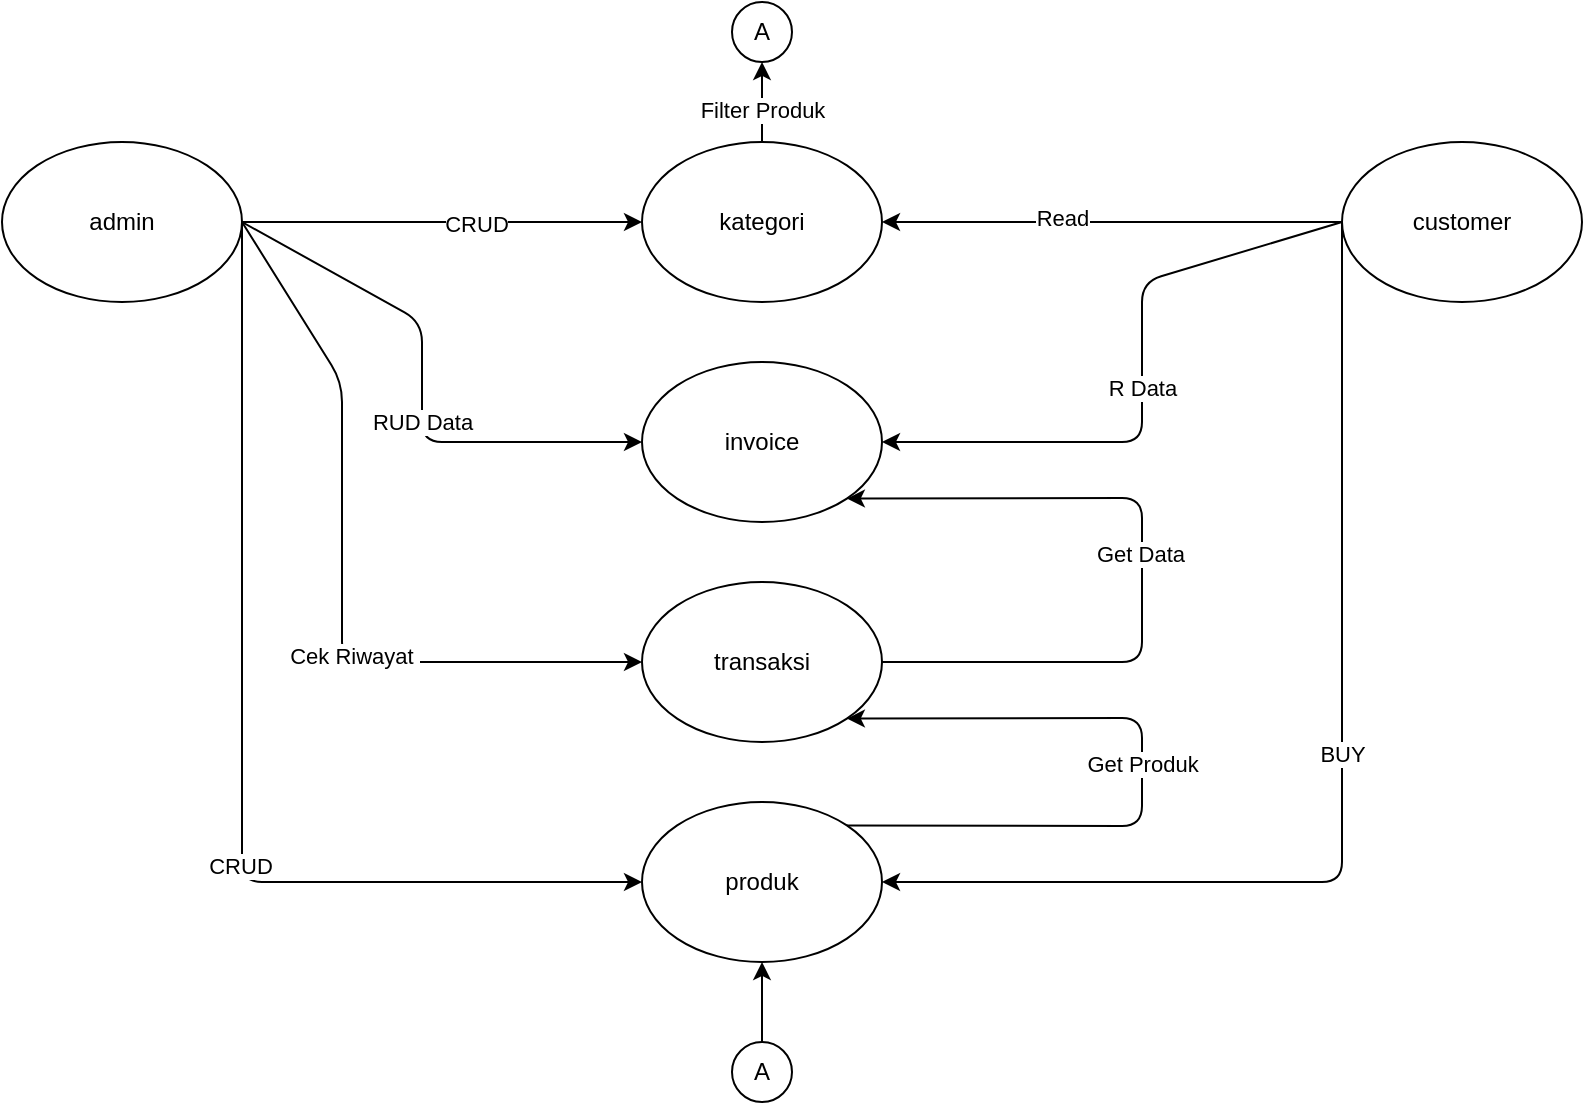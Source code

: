 <mxfile>
    <diagram id="EoOcm7CR2ZjiCn3qpwMF" name="table relation">
        <mxGraphModel dx="630" dy="478" grid="1" gridSize="10" guides="1" tooltips="1" connect="1" arrows="1" fold="1" page="1" pageScale="1" pageWidth="850" pageHeight="1100" background="none" math="0" shadow="0">
            <root>
                <mxCell id="0"/>
                <mxCell id="1" parent="0"/>
                <mxCell id="cwZIugWIJJ1xDU7VjEny-8" style="edgeStyle=none;html=1;exitX=1;exitY=0.5;exitDx=0;exitDy=0;entryX=0;entryY=0.5;entryDx=0;entryDy=0;" parent="1" source="cwZIugWIJJ1xDU7VjEny-2" target="cwZIugWIJJ1xDU7VjEny-6" edge="1">
                    <mxGeometry relative="1" as="geometry"/>
                </mxCell>
                <mxCell id="cwZIugWIJJ1xDU7VjEny-9" value="CRUD" style="edgeLabel;html=1;align=center;verticalAlign=middle;resizable=0;points=[];" parent="cwZIugWIJJ1xDU7VjEny-8" connectable="0" vertex="1">
                    <mxGeometry x="0.17" y="-1" relative="1" as="geometry">
                        <mxPoint as="offset"/>
                    </mxGeometry>
                </mxCell>
                <mxCell id="cwZIugWIJJ1xDU7VjEny-10" style="edgeStyle=none;html=1;exitX=1;exitY=0.5;exitDx=0;exitDy=0;entryX=0;entryY=0.5;entryDx=0;entryDy=0;" parent="1" source="cwZIugWIJJ1xDU7VjEny-2" target="cwZIugWIJJ1xDU7VjEny-7" edge="1">
                    <mxGeometry relative="1" as="geometry">
                        <Array as="points">
                            <mxPoint x="240" y="170"/>
                            <mxPoint x="240" y="230"/>
                        </Array>
                    </mxGeometry>
                </mxCell>
                <mxCell id="NtW7APOmN4DXY_ugeh_I-2" value="RUD Data" style="edgeLabel;html=1;align=center;verticalAlign=middle;resizable=0;points=[];" parent="cwZIugWIJJ1xDU7VjEny-10" vertex="1" connectable="0">
                    <mxGeometry x="0.116" relative="1" as="geometry">
                        <mxPoint as="offset"/>
                    </mxGeometry>
                </mxCell>
                <mxCell id="cwZIugWIJJ1xDU7VjEny-11" style="edgeStyle=none;html=1;exitX=1;exitY=0.5;exitDx=0;exitDy=0;entryX=0;entryY=0.5;entryDx=0;entryDy=0;" parent="1" source="cwZIugWIJJ1xDU7VjEny-2" target="cwZIugWIJJ1xDU7VjEny-5" edge="1">
                    <mxGeometry relative="1" as="geometry">
                        <Array as="points">
                            <mxPoint x="200" y="200"/>
                            <mxPoint x="200" y="340"/>
                        </Array>
                    </mxGeometry>
                </mxCell>
                <mxCell id="NtW7APOmN4DXY_ugeh_I-3" value="Cek Riwayat&amp;nbsp;" style="edgeLabel;html=1;align=center;verticalAlign=middle;resizable=0;points=[];" parent="cwZIugWIJJ1xDU7VjEny-11" vertex="1" connectable="0">
                    <mxGeometry x="0.248" y="3" relative="1" as="geometry">
                        <mxPoint as="offset"/>
                    </mxGeometry>
                </mxCell>
                <mxCell id="cwZIugWIJJ1xDU7VjEny-12" style="edgeStyle=none;html=1;exitX=1;exitY=0.5;exitDx=0;exitDy=0;entryX=0;entryY=0.5;entryDx=0;entryDy=0;" parent="1" source="cwZIugWIJJ1xDU7VjEny-2" target="cwZIugWIJJ1xDU7VjEny-3" edge="1">
                    <mxGeometry relative="1" as="geometry">
                        <Array as="points">
                            <mxPoint x="150" y="450"/>
                        </Array>
                    </mxGeometry>
                </mxCell>
                <mxCell id="NtW7APOmN4DXY_ugeh_I-4" value="CRUD" style="edgeLabel;html=1;align=center;verticalAlign=middle;resizable=0;points=[];" parent="cwZIugWIJJ1xDU7VjEny-12" vertex="1" connectable="0">
                    <mxGeometry x="0.214" y="-1" relative="1" as="geometry">
                        <mxPoint as="offset"/>
                    </mxGeometry>
                </mxCell>
                <mxCell id="cwZIugWIJJ1xDU7VjEny-2" value="admin" style="ellipse;whiteSpace=wrap;html=1;" parent="1" vertex="1">
                    <mxGeometry x="30" y="80" width="120" height="80" as="geometry"/>
                </mxCell>
                <mxCell id="cwZIugWIJJ1xDU7VjEny-17" style="edgeStyle=none;html=1;exitX=1;exitY=0;exitDx=0;exitDy=0;entryX=1;entryY=1;entryDx=0;entryDy=0;" parent="1" source="cwZIugWIJJ1xDU7VjEny-3" target="cwZIugWIJJ1xDU7VjEny-5" edge="1">
                    <mxGeometry relative="1" as="geometry">
                        <Array as="points">
                            <mxPoint x="600" y="422"/>
                            <mxPoint x="600" y="368"/>
                        </Array>
                    </mxGeometry>
                </mxCell>
                <mxCell id="NtW7APOmN4DXY_ugeh_I-9" value="Get Produk" style="edgeLabel;html=1;align=center;verticalAlign=middle;resizable=0;points=[];" parent="cwZIugWIJJ1xDU7VjEny-17" vertex="1" connectable="0">
                    <mxGeometry x="0.024" relative="1" as="geometry">
                        <mxPoint as="offset"/>
                    </mxGeometry>
                </mxCell>
                <mxCell id="cwZIugWIJJ1xDU7VjEny-3" value="produk" style="ellipse;whiteSpace=wrap;html=1;" parent="1" vertex="1">
                    <mxGeometry x="350" y="410" width="120" height="80" as="geometry"/>
                </mxCell>
                <mxCell id="cwZIugWIJJ1xDU7VjEny-13" style="edgeStyle=orthogonalEdgeStyle;html=1;exitX=0;exitY=0.5;exitDx=0;exitDy=0;entryX=1;entryY=0.5;entryDx=0;entryDy=0;" parent="1" source="cwZIugWIJJ1xDU7VjEny-4" target="cwZIugWIJJ1xDU7VjEny-6" edge="1">
                    <mxGeometry relative="1" as="geometry"/>
                </mxCell>
                <mxCell id="NtW7APOmN4DXY_ugeh_I-5" value="Read" style="edgeLabel;html=1;align=center;verticalAlign=middle;resizable=0;points=[];" parent="cwZIugWIJJ1xDU7VjEny-13" vertex="1" connectable="0">
                    <mxGeometry x="0.222" y="-2" relative="1" as="geometry">
                        <mxPoint as="offset"/>
                    </mxGeometry>
                </mxCell>
                <mxCell id="cwZIugWIJJ1xDU7VjEny-14" value="R Data" style="html=1;exitX=0;exitY=0.5;exitDx=0;exitDy=0;entryX=1;entryY=0.5;entryDx=0;entryDy=0;" parent="1" source="cwZIugWIJJ1xDU7VjEny-4" target="cwZIugWIJJ1xDU7VjEny-7" edge="1">
                    <mxGeometry relative="1" as="geometry">
                        <Array as="points">
                            <mxPoint x="600" y="150"/>
                            <mxPoint x="600" y="230"/>
                        </Array>
                    </mxGeometry>
                </mxCell>
                <mxCell id="cwZIugWIJJ1xDU7VjEny-15" style="edgeStyle=none;html=1;exitX=1;exitY=0.5;exitDx=0;exitDy=0;entryX=1;entryY=1;entryDx=0;entryDy=0;" parent="1" source="cwZIugWIJJ1xDU7VjEny-5" target="cwZIugWIJJ1xDU7VjEny-7" edge="1">
                    <mxGeometry relative="1" as="geometry">
                        <Array as="points">
                            <mxPoint x="600" y="340"/>
                            <mxPoint x="600" y="258"/>
                        </Array>
                        <mxPoint x="490" y="280" as="targetPoint"/>
                    </mxGeometry>
                </mxCell>
                <mxCell id="NtW7APOmN4DXY_ugeh_I-8" value="Get Data" style="edgeLabel;html=1;align=center;verticalAlign=middle;resizable=0;points=[];" parent="cwZIugWIJJ1xDU7VjEny-15" vertex="1" connectable="0">
                    <mxGeometry x="0.024" y="1" relative="1" as="geometry">
                        <mxPoint as="offset"/>
                    </mxGeometry>
                </mxCell>
                <mxCell id="cwZIugWIJJ1xDU7VjEny-16" style="edgeStyle=none;html=1;exitX=0;exitY=0.5;exitDx=0;exitDy=0;entryX=1;entryY=0.5;entryDx=0;entryDy=0;" parent="1" source="cwZIugWIJJ1xDU7VjEny-4" target="cwZIugWIJJ1xDU7VjEny-3" edge="1">
                    <mxGeometry relative="1" as="geometry">
                        <Array as="points">
                            <mxPoint x="700" y="450"/>
                        </Array>
                    </mxGeometry>
                </mxCell>
                <mxCell id="NtW7APOmN4DXY_ugeh_I-7" value="BUY" style="edgeLabel;html=1;align=center;verticalAlign=middle;resizable=0;points=[];" parent="cwZIugWIJJ1xDU7VjEny-16" vertex="1" connectable="0">
                    <mxGeometry x="-0.05" relative="1" as="geometry">
                        <mxPoint as="offset"/>
                    </mxGeometry>
                </mxCell>
                <mxCell id="cwZIugWIJJ1xDU7VjEny-4" value="customer" style="ellipse;whiteSpace=wrap;html=1;" parent="1" vertex="1">
                    <mxGeometry x="700" y="80" width="120" height="80" as="geometry"/>
                </mxCell>
                <mxCell id="cwZIugWIJJ1xDU7VjEny-5" value="transaksi" style="ellipse;whiteSpace=wrap;html=1;" parent="1" vertex="1">
                    <mxGeometry x="350" y="300" width="120" height="80" as="geometry"/>
                </mxCell>
                <mxCell id="cwZIugWIJJ1xDU7VjEny-21" style="edgeStyle=none;html=1;exitX=0.5;exitY=0;exitDx=0;exitDy=0;entryX=0.5;entryY=1;entryDx=0;entryDy=0;" parent="1" source="cwZIugWIJJ1xDU7VjEny-6" target="cwZIugWIJJ1xDU7VjEny-19" edge="1">
                    <mxGeometry relative="1" as="geometry"/>
                </mxCell>
                <mxCell id="NtW7APOmN4DXY_ugeh_I-11" value="Filter Produk" style="edgeLabel;html=1;align=center;verticalAlign=middle;resizable=0;points=[];" parent="cwZIugWIJJ1xDU7VjEny-21" vertex="1" connectable="0">
                    <mxGeometry x="-0.203" relative="1" as="geometry">
                        <mxPoint as="offset"/>
                    </mxGeometry>
                </mxCell>
                <mxCell id="cwZIugWIJJ1xDU7VjEny-6" value="kategori" style="ellipse;whiteSpace=wrap;html=1;" parent="1" vertex="1">
                    <mxGeometry x="350" y="80" width="120" height="80" as="geometry"/>
                </mxCell>
                <mxCell id="cwZIugWIJJ1xDU7VjEny-7" value="invoice" style="ellipse;whiteSpace=wrap;html=1;" parent="1" vertex="1">
                    <mxGeometry x="350" y="190" width="120" height="80" as="geometry"/>
                </mxCell>
                <mxCell id="cwZIugWIJJ1xDU7VjEny-22" style="edgeStyle=none;html=1;exitX=0.5;exitY=0;exitDx=0;exitDy=0;entryX=0.5;entryY=1;entryDx=0;entryDy=0;" parent="1" source="cwZIugWIJJ1xDU7VjEny-18" target="cwZIugWIJJ1xDU7VjEny-3" edge="1">
                    <mxGeometry relative="1" as="geometry"/>
                </mxCell>
                <mxCell id="cwZIugWIJJ1xDU7VjEny-18" value="A" style="ellipse;whiteSpace=wrap;html=1;aspect=fixed;" parent="1" vertex="1">
                    <mxGeometry x="395" y="530" width="30" height="30" as="geometry"/>
                </mxCell>
                <mxCell id="cwZIugWIJJ1xDU7VjEny-19" value="A" style="ellipse;whiteSpace=wrap;html=1;aspect=fixed;" parent="1" vertex="1">
                    <mxGeometry x="395" y="10" width="30" height="30" as="geometry"/>
                </mxCell>
            </root>
        </mxGraphModel>
    </diagram>
    <diagram id="Edtwmr9UEf9B2LWkkYk8" name="Customer | Login">
        <mxGraphModel dx="1480" dy="478" grid="1" gridSize="10" guides="1" tooltips="1" connect="1" arrows="1" fold="1" page="1" pageScale="1" pageWidth="850" pageHeight="1100" background="none" math="0" shadow="0">
            <root>
                <mxCell id="cjtLQKZ33cH56Uw6xyji-0"/>
                <mxCell id="cjtLQKZ33cH56Uw6xyji-1" parent="cjtLQKZ33cH56Uw6xyji-0"/>
                <mxCell id="cjtLQKZ33cH56Uw6xyji-11" style="edgeStyle=none;html=1;exitX=0.5;exitY=1;exitDx=0;exitDy=0;entryX=0.5;entryY=0;entryDx=0;entryDy=0;" parent="cjtLQKZ33cH56Uw6xyji-1" source="cjtLQKZ33cH56Uw6xyji-4" target="cjtLQKZ33cH56Uw6xyji-7" edge="1">
                    <mxGeometry relative="1" as="geometry"/>
                </mxCell>
                <mxCell id="cjtLQKZ33cH56Uw6xyji-4" value="Buka WEB" style="rounded=0;whiteSpace=wrap;html=1;" parent="cjtLQKZ33cH56Uw6xyji-1" vertex="1">
                    <mxGeometry x="350" y="160" width="120" height="60" as="geometry"/>
                </mxCell>
                <mxCell id="cjtLQKZ33cH56Uw6xyji-6" style="edgeStyle=none;html=1;exitX=0.5;exitY=0.5;exitDx=0;exitDy=15;exitPerimeter=0;entryX=0.5;entryY=0;entryDx=0;entryDy=0;" parent="cjtLQKZ33cH56Uw6xyji-1" source="cjtLQKZ33cH56Uw6xyji-5" target="cjtLQKZ33cH56Uw6xyji-4" edge="1">
                    <mxGeometry relative="1" as="geometry"/>
                </mxCell>
                <mxCell id="cjtLQKZ33cH56Uw6xyji-5" value="Start" style="html=1;dashed=0;whitespace=wrap;shape=mxgraph.dfd.start" parent="cjtLQKZ33cH56Uw6xyji-1" vertex="1">
                    <mxGeometry x="370" y="80" width="80" height="30" as="geometry"/>
                </mxCell>
                <mxCell id="cjtLQKZ33cH56Uw6xyji-10" style="edgeStyle=none;html=1;exitX=1;exitY=0.5;exitDx=0;exitDy=0;entryX=0;entryY=0.5;entryDx=0;entryDy=0;" parent="cjtLQKZ33cH56Uw6xyji-1" source="cjtLQKZ33cH56Uw6xyji-7" target="cjtLQKZ33cH56Uw6xyji-8" edge="1">
                    <mxGeometry relative="1" as="geometry"/>
                </mxCell>
                <mxCell id="cjtLQKZ33cH56Uw6xyji-13" value="Tidak" style="edgeLabel;html=1;align=center;verticalAlign=middle;resizable=0;points=[];" parent="cjtLQKZ33cH56Uw6xyji-10" connectable="0" vertex="1">
                    <mxGeometry x="-0.369" y="-2" relative="1" as="geometry">
                        <mxPoint as="offset"/>
                    </mxGeometry>
                </mxCell>
                <mxCell id="0G50tuNwkZiLIU5vAHmX-1" style="edgeStyle=none;html=1;entryX=1;entryY=0.5;entryDx=0;entryDy=0;" parent="cjtLQKZ33cH56Uw6xyji-1" source="cjtLQKZ33cH56Uw6xyji-7" target="cjtLQKZ33cH56Uw6xyji-9" edge="1">
                    <mxGeometry relative="1" as="geometry"/>
                </mxCell>
                <mxCell id="0G50tuNwkZiLIU5vAHmX-2" value="Ya" style="edgeLabel;html=1;align=center;verticalAlign=middle;resizable=0;points=[];" parent="0G50tuNwkZiLIU5vAHmX-1" vertex="1" connectable="0">
                    <mxGeometry x="-0.15" y="1" relative="1" as="geometry">
                        <mxPoint as="offset"/>
                    </mxGeometry>
                </mxCell>
                <mxCell id="cjtLQKZ33cH56Uw6xyji-7" value="Punya akun ?" style="rhombus;whiteSpace=wrap;html=1;" parent="cjtLQKZ33cH56Uw6xyji-1" vertex="1">
                    <mxGeometry x="355" y="270" width="110" height="100" as="geometry"/>
                </mxCell>
                <mxCell id="8mvrC983kpxPFlEzJjQi-3" style="edgeStyle=none;html=1;exitX=1;exitY=0.5;exitDx=0;exitDy=0;entryX=0;entryY=0.5;entryDx=0;entryDy=0;" parent="cjtLQKZ33cH56Uw6xyji-1" source="cjtLQKZ33cH56Uw6xyji-8" target="KcsGyYuBgvvG4V2SduWn-0" edge="1">
                    <mxGeometry relative="1" as="geometry"/>
                </mxCell>
                <mxCell id="cjtLQKZ33cH56Uw6xyji-8" value="Register" style="rounded=0;whiteSpace=wrap;html=1;" parent="cjtLQKZ33cH56Uw6xyji-1" vertex="1">
                    <mxGeometry x="570" y="290" width="120" height="60" as="geometry"/>
                </mxCell>
                <mxCell id="2boqGPyHCSlrXad9SGi6-9" style="edgeStyle=none;html=1;exitX=0;exitY=0.5;exitDx=0;exitDy=0;entryX=1;entryY=0.5;entryDx=0;entryDy=0;" parent="cjtLQKZ33cH56Uw6xyji-1" source="cjtLQKZ33cH56Uw6xyji-9" target="2boqGPyHCSlrXad9SGi6-7" edge="1">
                    <mxGeometry relative="1" as="geometry"/>
                </mxCell>
                <mxCell id="cjtLQKZ33cH56Uw6xyji-9" value="Login" style="rounded=0;whiteSpace=wrap;html=1;" parent="cjtLQKZ33cH56Uw6xyji-1" vertex="1">
                    <mxGeometry x="150" y="290" width="120" height="60" as="geometry"/>
                </mxCell>
                <mxCell id="8mvrC983kpxPFlEzJjQi-4" style="edgeStyle=none;html=1;exitX=0.5;exitY=1;exitDx=0;exitDy=0;entryX=0.5;entryY=0;entryDx=0;entryDy=0;" parent="cjtLQKZ33cH56Uw6xyji-1" source="KcsGyYuBgvvG4V2SduWn-0" target="8mvrC983kpxPFlEzJjQi-0" edge="1">
                    <mxGeometry relative="1" as="geometry"/>
                </mxCell>
                <mxCell id="KcsGyYuBgvvG4V2SduWn-0" value="Nama&lt;br&gt;Email&lt;br&gt;No HP&lt;br&gt;Alamat&lt;br&gt;Password" style="shape=parallelogram;perimeter=parallelogramPerimeter;whiteSpace=wrap;html=1;fixedSize=1;" parent="cjtLQKZ33cH56Uw6xyji-1" vertex="1">
                    <mxGeometry x="725" y="280" width="140" height="80" as="geometry"/>
                </mxCell>
                <mxCell id="0G50tuNwkZiLIU5vAHmX-3" style="edgeStyle=none;html=1;entryX=0.5;entryY=1;entryDx=0;entryDy=0;entryPerimeter=0;exitX=0.5;exitY=0;exitDx=0;exitDy=0;" parent="cjtLQKZ33cH56Uw6xyji-1" source="2boqGPyHCSlrXad9SGi6-0" target="8mvrC983kpxPFlEzJjQi-1" edge="1">
                    <mxGeometry relative="1" as="geometry"/>
                </mxCell>
                <mxCell id="8mvrC983kpxPFlEzJjQi-9" style="edgeStyle=none;html=1;exitX=0.5;exitY=1;exitDx=0;exitDy=0;entryX=0.5;entryY=0;entryDx=0;entryDy=0;" parent="cjtLQKZ33cH56Uw6xyji-1" source="8mvrC983kpxPFlEzJjQi-0" target="8mvrC983kpxPFlEzJjQi-2" edge="1">
                    <mxGeometry relative="1" as="geometry"/>
                </mxCell>
                <mxCell id="8mvrC983kpxPFlEzJjQi-0" value="Daftar" style="rounded=0;whiteSpace=wrap;html=1;" parent="cjtLQKZ33cH56Uw6xyji-1" vertex="1">
                    <mxGeometry x="735" y="400" width="120" height="60" as="geometry"/>
                </mxCell>
                <mxCell id="8mvrC983kpxPFlEzJjQi-1" value="Customer" style="shape=cylinder3;whiteSpace=wrap;html=1;boundedLbl=1;backgroundOutline=1;size=15;" parent="cjtLQKZ33cH56Uw6xyji-1" vertex="1">
                    <mxGeometry x="940" y="385" width="70" height="90" as="geometry"/>
                </mxCell>
                <mxCell id="8mvrC983kpxPFlEzJjQi-8" style="edgeStyle=none;html=1;exitX=0;exitY=0.5;exitDx=0;exitDy=0;entryX=1;entryY=0.5;entryDx=0;entryDy=0;" parent="cjtLQKZ33cH56Uw6xyji-1" source="8mvrC983kpxPFlEzJjQi-2" target="8mvrC983kpxPFlEzJjQi-5" edge="1">
                    <mxGeometry relative="1" as="geometry"/>
                </mxCell>
                <mxCell id="f9h6LaKhfeKvKBE7A8gK-0" value="Sudah" style="edgeLabel;html=1;align=center;verticalAlign=middle;resizable=0;points=[];" parent="8mvrC983kpxPFlEzJjQi-8" vertex="1" connectable="0">
                    <mxGeometry x="-0.143" y="-1" relative="1" as="geometry">
                        <mxPoint as="offset"/>
                    </mxGeometry>
                </mxCell>
                <mxCell id="2boqGPyHCSlrXad9SGi6-1" style="edgeStyle=none;html=1;exitX=1;exitY=0.5;exitDx=0;exitDy=0;entryX=0;entryY=0.5;entryDx=0;entryDy=0;" parent="cjtLQKZ33cH56Uw6xyji-1" source="8mvrC983kpxPFlEzJjQi-2" target="2boqGPyHCSlrXad9SGi6-0" edge="1">
                    <mxGeometry relative="1" as="geometry"/>
                </mxCell>
                <mxCell id="f9h6LaKhfeKvKBE7A8gK-1" value="Belum" style="edgeLabel;html=1;align=center;verticalAlign=middle;resizable=0;points=[];" parent="2boqGPyHCSlrXad9SGi6-1" vertex="1" connectable="0">
                    <mxGeometry x="-0.359" y="1" relative="1" as="geometry">
                        <mxPoint as="offset"/>
                    </mxGeometry>
                </mxCell>
                <mxCell id="8mvrC983kpxPFlEzJjQi-2" value="email sudah&lt;br&gt;&amp;nbsp;di buat ?" style="rhombus;whiteSpace=wrap;html=1;" parent="cjtLQKZ33cH56Uw6xyji-1" vertex="1">
                    <mxGeometry x="742.5" y="490" width="107.5" height="110" as="geometry"/>
                </mxCell>
                <mxCell id="8mvrC983kpxPFlEzJjQi-10" style="edgeStyle=none;html=1;exitX=0.5;exitY=0;exitDx=0;exitDy=0;entryX=0.5;entryY=1;entryDx=0;entryDy=0;" parent="cjtLQKZ33cH56Uw6xyji-1" source="8mvrC983kpxPFlEzJjQi-5" target="cjtLQKZ33cH56Uw6xyji-8" edge="1">
                    <mxGeometry relative="1" as="geometry"/>
                </mxCell>
                <mxCell id="8mvrC983kpxPFlEzJjQi-5" value="Gagal Daftar" style="shape=parallelogram;perimeter=parallelogramPerimeter;whiteSpace=wrap;html=1;fixedSize=1;" parent="cjtLQKZ33cH56Uw6xyji-1" vertex="1">
                    <mxGeometry x="570" y="515" width="120" height="60" as="geometry"/>
                </mxCell>
                <mxCell id="2boqGPyHCSlrXad9SGi6-5" style="edgeStyle=none;html=1;exitX=0.5;exitY=1;exitDx=0;exitDy=0;entryX=0.5;entryY=0;entryDx=0;entryDy=0;" parent="cjtLQKZ33cH56Uw6xyji-1" source="2boqGPyHCSlrXad9SGi6-0" target="2boqGPyHCSlrXad9SGi6-3" edge="1">
                    <mxGeometry relative="1" as="geometry"/>
                </mxCell>
                <mxCell id="2boqGPyHCSlrXad9SGi6-0" value="&lt;span&gt;Create Data Customer&lt;/span&gt;" style="rounded=0;whiteSpace=wrap;html=1;" parent="cjtLQKZ33cH56Uw6xyji-1" vertex="1">
                    <mxGeometry x="915" y="515" width="120" height="60" as="geometry"/>
                </mxCell>
                <mxCell id="8zMiDupiFl81YVhXNAex-0" style="edgeStyle=none;html=1;exitX=0.5;exitY=1;exitDx=0;exitDy=0;entryX=0.5;entryY=0;entryDx=0;entryDy=0;" parent="cjtLQKZ33cH56Uw6xyji-1" source="2boqGPyHCSlrXad9SGi6-2" target="-wb9EDEGD2yvTTTuad0x-0" edge="1">
                    <mxGeometry relative="1" as="geometry"/>
                </mxCell>
                <mxCell id="2boqGPyHCSlrXad9SGi6-2" value="Menu Pembelian" style="rounded=0;whiteSpace=wrap;html=1;" parent="cjtLQKZ33cH56Uw6xyji-1" vertex="1">
                    <mxGeometry x="350" y="660" width="120" height="60" as="geometry"/>
                </mxCell>
                <mxCell id="2boqGPyHCSlrXad9SGi6-3" value="L.1" style="ellipse;whiteSpace=wrap;html=1;aspect=fixed;" parent="cjtLQKZ33cH56Uw6xyji-1" vertex="1">
                    <mxGeometry x="955" y="610" width="40" height="40" as="geometry"/>
                </mxCell>
                <mxCell id="2boqGPyHCSlrXad9SGi6-6" style="edgeStyle=none;html=1;exitX=0.5;exitY=1;exitDx=0;exitDy=0;entryX=0.5;entryY=0;entryDx=0;entryDy=0;" parent="cjtLQKZ33cH56Uw6xyji-1" source="2boqGPyHCSlrXad9SGi6-4" target="cjtLQKZ33cH56Uw6xyji-9" edge="1">
                    <mxGeometry relative="1" as="geometry"/>
                </mxCell>
                <mxCell id="2boqGPyHCSlrXad9SGi6-4" value="L.1" style="ellipse;whiteSpace=wrap;html=1;aspect=fixed;" parent="cjtLQKZ33cH56Uw6xyji-1" vertex="1">
                    <mxGeometry x="190" y="210" width="40" height="40" as="geometry"/>
                </mxCell>
                <mxCell id="2boqGPyHCSlrXad9SGi6-10" style="edgeStyle=none;html=1;exitX=0.5;exitY=1;exitDx=0;exitDy=0;entryX=0.5;entryY=0;entryDx=0;entryDy=0;" parent="cjtLQKZ33cH56Uw6xyji-1" source="2boqGPyHCSlrXad9SGi6-7" target="2boqGPyHCSlrXad9SGi6-8" edge="1">
                    <mxGeometry relative="1" as="geometry"/>
                </mxCell>
                <mxCell id="2boqGPyHCSlrXad9SGi6-7" value="Enter&amp;nbsp;&lt;br&gt;Email&lt;br&gt;Password" style="shape=parallelogram;perimeter=parallelogramPerimeter;whiteSpace=wrap;html=1;fixedSize=1;" parent="cjtLQKZ33cH56Uw6xyji-1" vertex="1">
                    <mxGeometry x="-10" y="290" width="120" height="60" as="geometry"/>
                </mxCell>
                <mxCell id="2boqGPyHCSlrXad9SGi6-12" style="edgeStyle=none;html=1;exitX=0.5;exitY=1;exitDx=0;exitDy=0;entryX=0.5;entryY=0;entryDx=0;entryDy=0;" parent="cjtLQKZ33cH56Uw6xyji-1" source="2boqGPyHCSlrXad9SGi6-8" target="2boqGPyHCSlrXad9SGi6-11" edge="1">
                    <mxGeometry relative="1" as="geometry"/>
                </mxCell>
                <mxCell id="2boqGPyHCSlrXad9SGi6-8" value="Login" style="rounded=0;whiteSpace=wrap;html=1;" parent="cjtLQKZ33cH56Uw6xyji-1" vertex="1">
                    <mxGeometry x="-10" y="410" width="120" height="60" as="geometry"/>
                </mxCell>
                <mxCell id="2boqGPyHCSlrXad9SGi6-16" style="edgeStyle=none;html=1;exitX=1;exitY=0.5;exitDx=0;exitDy=0;entryX=0;entryY=0.5;entryDx=0;entryDy=0;" parent="cjtLQKZ33cH56Uw6xyji-1" source="2boqGPyHCSlrXad9SGi6-11" target="2boqGPyHCSlrXad9SGi6-14" edge="1">
                    <mxGeometry relative="1" as="geometry"/>
                </mxCell>
                <mxCell id="f9h6LaKhfeKvKBE7A8gK-3" value="Tidak" style="edgeLabel;html=1;align=center;verticalAlign=middle;resizable=0;points=[];" parent="2boqGPyHCSlrXad9SGi6-16" vertex="1" connectable="0">
                    <mxGeometry x="-0.229" relative="1" as="geometry">
                        <mxPoint as="offset"/>
                    </mxGeometry>
                </mxCell>
                <mxCell id="2boqGPyHCSlrXad9SGi6-23" style="edgeStyle=none;html=1;exitX=0.5;exitY=1;exitDx=0;exitDy=0;entryX=0.5;entryY=0;entryDx=0;entryDy=0;" parent="cjtLQKZ33cH56Uw6xyji-1" source="2boqGPyHCSlrXad9SGi6-11" target="2boqGPyHCSlrXad9SGi6-19" edge="1">
                    <mxGeometry relative="1" as="geometry"/>
                </mxCell>
                <mxCell id="f9h6LaKhfeKvKBE7A8gK-2" value="Ada" style="edgeLabel;html=1;align=center;verticalAlign=middle;resizable=0;points=[];" parent="2boqGPyHCSlrXad9SGi6-23" vertex="1" connectable="0">
                    <mxGeometry x="-0.4" y="-3" relative="1" as="geometry">
                        <mxPoint as="offset"/>
                    </mxGeometry>
                </mxCell>
                <mxCell id="2boqGPyHCSlrXad9SGi6-11" value="cek akun ada atau tidak" style="rhombus;whiteSpace=wrap;html=1;" parent="cjtLQKZ33cH56Uw6xyji-1" vertex="1">
                    <mxGeometry y="510" width="100" height="100" as="geometry"/>
                </mxCell>
                <mxCell id="pJxpPkFy4hgOKc4-wQ0E-0" style="edgeStyle=none;html=1;exitX=0.5;exitY=0;exitDx=0;exitDy=0;entryX=0.5;entryY=1;entryDx=0;entryDy=0;" parent="cjtLQKZ33cH56Uw6xyji-1" source="2boqGPyHCSlrXad9SGi6-14" target="cjtLQKZ33cH56Uw6xyji-9" edge="1">
                    <mxGeometry relative="1" as="geometry"/>
                </mxCell>
                <mxCell id="2boqGPyHCSlrXad9SGi6-14" value="Gagal Masuk" style="shape=parallelogram;perimeter=parallelogramPerimeter;whiteSpace=wrap;html=1;fixedSize=1;" parent="cjtLQKZ33cH56Uw6xyji-1" vertex="1">
                    <mxGeometry x="150" y="530" width="120" height="60" as="geometry"/>
                </mxCell>
                <mxCell id="2boqGPyHCSlrXad9SGi6-22" style="edgeStyle=none;html=1;exitX=1;exitY=0.5;exitDx=0;exitDy=0;entryX=0;entryY=0.5;entryDx=0;entryDy=0;" parent="cjtLQKZ33cH56Uw6xyji-1" source="2boqGPyHCSlrXad9SGi6-15" target="2boqGPyHCSlrXad9SGi6-2" edge="1">
                    <mxGeometry relative="1" as="geometry"/>
                </mxCell>
                <mxCell id="2boqGPyHCSlrXad9SGi6-15" value="Berhasil Masuk" style="rounded=0;whiteSpace=wrap;html=1;" parent="cjtLQKZ33cH56Uw6xyji-1" vertex="1">
                    <mxGeometry x="160" y="660" width="120" height="60" as="geometry"/>
                </mxCell>
                <mxCell id="2boqGPyHCSlrXad9SGi6-24" style="edgeStyle=none;html=1;exitX=1;exitY=0.5;exitDx=0;exitDy=0;entryX=0;entryY=0.5;entryDx=0;entryDy=0;" parent="cjtLQKZ33cH56Uw6xyji-1" source="2boqGPyHCSlrXad9SGi6-19" target="2boqGPyHCSlrXad9SGi6-15" edge="1">
                    <mxGeometry relative="1" as="geometry"/>
                </mxCell>
                <mxCell id="2boqGPyHCSlrXad9SGi6-19" value="Create SESSION" style="rounded=0;whiteSpace=wrap;html=1;" parent="cjtLQKZ33cH56Uw6xyji-1" vertex="1">
                    <mxGeometry x="-10" y="660" width="120" height="60" as="geometry"/>
                </mxCell>
                <mxCell id="-wb9EDEGD2yvTTTuad0x-0" value="Customer | Pembelian" style="ellipse;whiteSpace=wrap;html=1;aspect=fixed;" parent="cjtLQKZ33cH56Uw6xyji-1" vertex="1">
                    <mxGeometry x="370" y="750" width="80" height="80" as="geometry"/>
                </mxCell>
            </root>
        </mxGraphModel>
    </diagram>
    <diagram id="3QQz6iaYwpR3HG3D5qIw" name="Customer | Pembelian">
        <mxGraphModel dx="630" dy="478" grid="1" gridSize="10" guides="1" tooltips="1" connect="1" arrows="1" fold="1" page="1" pageScale="1" pageWidth="850" pageHeight="1100" background="none" math="0" shadow="0">
            <root>
                <mxCell id="KjMEyI8oxEm3aKe7n5TX-0"/>
                <mxCell id="KjMEyI8oxEm3aKe7n5TX-1" parent="KjMEyI8oxEm3aKe7n5TX-0"/>
                <mxCell id="ThhgL_Rp3d1zdHurF1I7-31" style="edgeStyle=none;html=1;exitX=0.5;exitY=1;exitDx=0;exitDy=0;entryX=0.5;entryY=0;entryDx=0;entryDy=0;" parent="KjMEyI8oxEm3aKe7n5TX-1" source="PApnDfN8aTARXarD6tju-0" target="ThhgL_Rp3d1zdHurF1I7-29" edge="1">
                    <mxGeometry relative="1" as="geometry"/>
                </mxCell>
                <mxCell id="PApnDfN8aTARXarD6tju-0" value="Customer | Pembelian" style="ellipse;whiteSpace=wrap;html=1;aspect=fixed;" parent="KjMEyI8oxEm3aKe7n5TX-1" vertex="1">
                    <mxGeometry x="530" y="20" width="80" height="80" as="geometry"/>
                </mxCell>
                <mxCell id="cCuJVEFmfUD7m-6ksOgP-3" style="edgeStyle=none;html=1;exitX=0.5;exitY=1;exitDx=0;exitDy=0;entryX=0.5;entryY=0;entryDx=0;entryDy=0;" parent="KjMEyI8oxEm3aKe7n5TX-1" source="cCuJVEFmfUD7m-6ksOgP-0" target="cCuJVEFmfUD7m-6ksOgP-2" edge="1">
                    <mxGeometry relative="1" as="geometry"/>
                </mxCell>
                <mxCell id="cCuJVEFmfUD7m-6ksOgP-0" value="Read Produk" style="rounded=0;whiteSpace=wrap;html=1;" parent="KjMEyI8oxEm3aKe7n5TX-1" vertex="1">
                    <mxGeometry x="365" y="260" width="120" height="60" as="geometry"/>
                </mxCell>
                <mxCell id="cCuJVEFmfUD7m-6ksOgP-8" style="edgeStyle=none;html=1;exitX=0;exitY=0.5;exitDx=0;exitDy=0;entryX=1;entryY=0.5;entryDx=0;entryDy=0;" parent="KjMEyI8oxEm3aKe7n5TX-1" source="cCuJVEFmfUD7m-6ksOgP-2" target="cCuJVEFmfUD7m-6ksOgP-4" edge="1">
                    <mxGeometry relative="1" as="geometry"/>
                </mxCell>
                <mxCell id="cCuJVEFmfUD7m-6ksOgP-9" style="edgeStyle=none;html=1;exitX=1;exitY=0.5;exitDx=0;exitDy=0;entryX=0;entryY=0.5;entryDx=0;entryDy=0;" parent="KjMEyI8oxEm3aKe7n5TX-1" source="cCuJVEFmfUD7m-6ksOgP-2" target="cCuJVEFmfUD7m-6ksOgP-5" edge="1">
                    <mxGeometry relative="1" as="geometry"/>
                </mxCell>
                <mxCell id="cCuJVEFmfUD7m-6ksOgP-2" value="" style="rhombus;whiteSpace=wrap;html=1;" parent="KjMEyI8oxEm3aKe7n5TX-1" vertex="1">
                    <mxGeometry x="402" y="370" width="47" height="50" as="geometry"/>
                </mxCell>
                <mxCell id="cCuJVEFmfUD7m-6ksOgP-11" style="edgeStyle=none;html=1;exitX=1;exitY=0.75;exitDx=0;exitDy=0;entryX=0.5;entryY=0;entryDx=0;entryDy=0;" parent="KjMEyI8oxEm3aKe7n5TX-1" source="cCuJVEFmfUD7m-6ksOgP-4" target="cCuJVEFmfUD7m-6ksOgP-7" edge="1">
                    <mxGeometry relative="1" as="geometry">
                        <Array as="points">
                            <mxPoint x="360" y="410"/>
                            <mxPoint x="360" y="440"/>
                            <mxPoint x="426" y="440"/>
                        </Array>
                    </mxGeometry>
                </mxCell>
                <mxCell id="cCuJVEFmfUD7m-6ksOgP-4" value="Cari Produk" style="rounded=0;whiteSpace=wrap;html=1;" parent="KjMEyI8oxEm3aKe7n5TX-1" vertex="1">
                    <mxGeometry x="210" y="365" width="120" height="60" as="geometry"/>
                </mxCell>
                <mxCell id="cCuJVEFmfUD7m-6ksOgP-10" style="edgeStyle=none;html=1;exitX=0;exitY=0.75;exitDx=0;exitDy=0;entryX=0.5;entryY=0;entryDx=0;entryDy=0;" parent="KjMEyI8oxEm3aKe7n5TX-1" source="cCuJVEFmfUD7m-6ksOgP-5" target="cCuJVEFmfUD7m-6ksOgP-7" edge="1">
                    <mxGeometry relative="1" as="geometry">
                        <Array as="points">
                            <mxPoint x="480" y="410"/>
                            <mxPoint x="480" y="440"/>
                            <mxPoint x="426" y="440"/>
                        </Array>
                    </mxGeometry>
                </mxCell>
                <mxCell id="cCuJVEFmfUD7m-6ksOgP-5" value="Filter Produk" style="rounded=0;whiteSpace=wrap;html=1;" parent="KjMEyI8oxEm3aKe7n5TX-1" vertex="1">
                    <mxGeometry x="510" y="365" width="120" height="60" as="geometry"/>
                </mxCell>
                <mxCell id="-AEmdVm-PBQt9ifWyhDA-1" value="" style="edgeStyle=none;html=1;" parent="KjMEyI8oxEm3aKe7n5TX-1" source="cCuJVEFmfUD7m-6ksOgP-7" target="-AEmdVm-PBQt9ifWyhDA-0" edge="1">
                    <mxGeometry relative="1" as="geometry"/>
                </mxCell>
                <mxCell id="2UlS2RV1fQ25RntBYxPV-0" style="edgeStyle=none;html=1;exitX=0.5;exitY=1;exitDx=0;exitDy=0;entryX=0.5;entryY=0;entryDx=0;entryDy=0;" parent="KjMEyI8oxEm3aKe7n5TX-1" source="cCuJVEFmfUD7m-6ksOgP-7" target="-AEmdVm-PBQt9ifWyhDA-0" edge="1">
                    <mxGeometry relative="1" as="geometry"/>
                </mxCell>
                <mxCell id="cCuJVEFmfUD7m-6ksOgP-7" value="" style="rhombus;whiteSpace=wrap;html=1;" parent="KjMEyI8oxEm3aKe7n5TX-1" vertex="1">
                    <mxGeometry x="402" y="460" width="47" height="50" as="geometry"/>
                </mxCell>
                <mxCell id="6oVHB3W4v5xkevFVjYZJ-1" style="edgeStyle=none;html=1;exitX=0.5;exitY=1;exitDx=0;exitDy=0;entryX=0.5;entryY=0;entryDx=0;entryDy=0;" parent="KjMEyI8oxEm3aKe7n5TX-1" source="-AEmdVm-PBQt9ifWyhDA-0" target="2UlS2RV1fQ25RntBYxPV-2" edge="1">
                    <mxGeometry relative="1" as="geometry"/>
                </mxCell>
                <mxCell id="-AEmdVm-PBQt9ifWyhDA-0" value="Cek Detail" style="whiteSpace=wrap;html=1;" parent="KjMEyI8oxEm3aKe7n5TX-1" vertex="1">
                    <mxGeometry x="365" y="540" width="120" height="60" as="geometry"/>
                </mxCell>
                <mxCell id="6oVHB3W4v5xkevFVjYZJ-4" style="edgeStyle=none;html=1;exitX=0.5;exitY=1;exitDx=0;exitDy=0;entryX=0.5;entryY=0;entryDx=0;entryDy=0;" parent="KjMEyI8oxEm3aKe7n5TX-1" source="2UlS2RV1fQ25RntBYxPV-2" target="6oVHB3W4v5xkevFVjYZJ-2" edge="1">
                    <mxGeometry relative="1" as="geometry"/>
                </mxCell>
                <mxCell id="2UlS2RV1fQ25RntBYxPV-2" value="Masukan Keranjang" style="rounded=0;whiteSpace=wrap;html=1;" parent="KjMEyI8oxEm3aKe7n5TX-1" vertex="1">
                    <mxGeometry x="365" y="630" width="120" height="60" as="geometry"/>
                </mxCell>
                <mxCell id="6oVHB3W4v5xkevFVjYZJ-3" style="edgeStyle=none;html=1;exitX=0;exitY=0.5;exitDx=0;exitDy=0;entryX=0;entryY=0.5;entryDx=0;entryDy=0;" parent="KjMEyI8oxEm3aKe7n5TX-1" source="6oVHB3W4v5xkevFVjYZJ-2" target="cCuJVEFmfUD7m-6ksOgP-0" edge="1">
                    <mxGeometry relative="1" as="geometry">
                        <Array as="points">
                            <mxPoint x="140" y="760"/>
                            <mxPoint x="140" y="290"/>
                        </Array>
                    </mxGeometry>
                </mxCell>
                <mxCell id="WWdFW3mLuIzZ3B12Nf7l-1" value="Tidak" style="edgeLabel;html=1;align=center;verticalAlign=middle;resizable=0;points=[];" parent="6oVHB3W4v5xkevFVjYZJ-3" vertex="1" connectable="0">
                    <mxGeometry x="-0.786" relative="1" as="geometry">
                        <mxPoint as="offset"/>
                    </mxGeometry>
                </mxCell>
                <mxCell id="-AEmdVm-PBQt9ifWyhDA-3" value="" style="edgeStyle=none;html=1;" parent="KjMEyI8oxEm3aKe7n5TX-1" source="6oVHB3W4v5xkevFVjYZJ-2" target="-AEmdVm-PBQt9ifWyhDA-2" edge="1">
                    <mxGeometry relative="1" as="geometry"/>
                </mxCell>
                <mxCell id="WWdFW3mLuIzZ3B12Nf7l-0" value="Ya" style="edgeLabel;html=1;align=center;verticalAlign=middle;resizable=0;points=[];" parent="-AEmdVm-PBQt9ifWyhDA-3" vertex="1" connectable="0">
                    <mxGeometry x="-0.339" relative="1" as="geometry">
                        <mxPoint as="offset"/>
                    </mxGeometry>
                </mxCell>
                <mxCell id="6oVHB3W4v5xkevFVjYZJ-2" value="Checkouit ?" style="rhombus;whiteSpace=wrap;html=1;" parent="KjMEyI8oxEm3aKe7n5TX-1" vertex="1">
                    <mxGeometry x="385" y="720" width="78" height="80" as="geometry"/>
                </mxCell>
                <mxCell id="6oVHB3W4v5xkevFVjYZJ-6" style="edgeStyle=none;html=1;exitX=0.5;exitY=1;exitDx=0;exitDy=0;entryX=0.5;entryY=0;entryDx=0;entryDy=0;" parent="KjMEyI8oxEm3aKe7n5TX-1" source="-AEmdVm-PBQt9ifWyhDA-2" target="6oVHB3W4v5xkevFVjYZJ-5" edge="1">
                    <mxGeometry relative="1" as="geometry"/>
                </mxCell>
                <mxCell id="-AEmdVm-PBQt9ifWyhDA-2" value="Menu Checkout" style="whiteSpace=wrap;html=1;" parent="KjMEyI8oxEm3aKe7n5TX-1" vertex="1">
                    <mxGeometry x="522" y="730" width="120" height="60" as="geometry"/>
                </mxCell>
                <mxCell id="ThhgL_Rp3d1zdHurF1I7-0" style="edgeStyle=none;html=1;exitX=0.5;exitY=1;exitDx=0;exitDy=0;entryX=0.5;entryY=0;entryDx=0;entryDy=0;" parent="KjMEyI8oxEm3aKe7n5TX-1" source="6oVHB3W4v5xkevFVjYZJ-5" target="6oVHB3W4v5xkevFVjYZJ-7" edge="1">
                    <mxGeometry relative="1" as="geometry"/>
                </mxCell>
                <mxCell id="6oVHB3W4v5xkevFVjYZJ-5" value="Masukan Data&lt;br&gt;Nama&lt;br&gt;No HP&lt;br&gt;Alamat&lt;br&gt;Kurir" style="shape=parallelogram;perimeter=parallelogramPerimeter;whiteSpace=wrap;html=1;fixedSize=1;" parent="KjMEyI8oxEm3aKe7n5TX-1" vertex="1">
                    <mxGeometry x="510" y="820" width="142" height="80" as="geometry"/>
                </mxCell>
                <mxCell id="ThhgL_Rp3d1zdHurF1I7-1" style="edgeStyle=none;html=1;exitX=1;exitY=0.5;exitDx=0;exitDy=0;entryX=0;entryY=0;entryDx=0;entryDy=60;entryPerimeter=0;" parent="KjMEyI8oxEm3aKe7n5TX-1" source="6oVHB3W4v5xkevFVjYZJ-7" target="6oVHB3W4v5xkevFVjYZJ-9" edge="1">
                    <mxGeometry relative="1" as="geometry">
                        <Array as="points">
                            <mxPoint x="700" y="960"/>
                            <mxPoint x="700" y="870"/>
                        </Array>
                    </mxGeometry>
                </mxCell>
                <mxCell id="ThhgL_Rp3d1zdHurF1I7-2" style="edgeStyle=none;html=1;exitX=1;exitY=0.5;exitDx=0;exitDy=0;entryX=0;entryY=0.5;entryDx=0;entryDy=0;entryPerimeter=0;" parent="KjMEyI8oxEm3aKe7n5TX-1" source="6oVHB3W4v5xkevFVjYZJ-7" target="6oVHB3W4v5xkevFVjYZJ-8" edge="1">
                    <mxGeometry relative="1" as="geometry"/>
                </mxCell>
                <mxCell id="ThhgL_Rp3d1zdHurF1I7-5" style="edgeStyle=none;html=1;exitX=0;exitY=0.5;exitDx=0;exitDy=0;entryX=1;entryY=0.5;entryDx=0;entryDy=0;" parent="KjMEyI8oxEm3aKe7n5TX-1" source="6oVHB3W4v5xkevFVjYZJ-7" target="ThhgL_Rp3d1zdHurF1I7-3" edge="1">
                    <mxGeometry relative="1" as="geometry"/>
                </mxCell>
                <mxCell id="6oVHB3W4v5xkevFVjYZJ-7" value="buat pesanan" style="rounded=0;whiteSpace=wrap;html=1;" parent="KjMEyI8oxEm3aKe7n5TX-1" vertex="1">
                    <mxGeometry x="521" y="930" width="120" height="60" as="geometry"/>
                </mxCell>
                <mxCell id="6oVHB3W4v5xkevFVjYZJ-8" value="Create Data Invoice" style="shape=cylinder3;whiteSpace=wrap;html=1;boundedLbl=1;backgroundOutline=1;size=15;" parent="KjMEyI8oxEm3aKe7n5TX-1" vertex="1">
                    <mxGeometry x="760" y="920" width="60" height="80" as="geometry"/>
                </mxCell>
                <mxCell id="6oVHB3W4v5xkevFVjYZJ-9" value="Create Data Transaksi" style="shape=cylinder3;whiteSpace=wrap;html=1;boundedLbl=1;backgroundOutline=1;size=15;" parent="KjMEyI8oxEm3aKe7n5TX-1" vertex="1">
                    <mxGeometry x="755" y="810" width="70" height="90" as="geometry"/>
                </mxCell>
                <mxCell id="ThhgL_Rp3d1zdHurF1I7-6" style="edgeStyle=none;html=1;exitX=0.5;exitY=1;exitDx=0;exitDy=0;entryX=0.5;entryY=0;entryDx=0;entryDy=0;" parent="KjMEyI8oxEm3aKe7n5TX-1" source="ThhgL_Rp3d1zdHurF1I7-3" target="ThhgL_Rp3d1zdHurF1I7-4" edge="1">
                    <mxGeometry relative="1" as="geometry"/>
                </mxCell>
                <mxCell id="ThhgL_Rp3d1zdHurF1I7-3" value="Dashboard &lt;br&gt;Pesanan Saya" style="rounded=0;whiteSpace=wrap;html=1;" parent="KjMEyI8oxEm3aKe7n5TX-1" vertex="1">
                    <mxGeometry x="365" y="930" width="120" height="60" as="geometry"/>
                </mxCell>
                <mxCell id="ThhgL_Rp3d1zdHurF1I7-8" style="edgeStyle=none;html=1;exitX=1;exitY=0.5;exitDx=0;exitDy=0;entryX=0;entryY=0.5;entryDx=0;entryDy=0;" parent="KjMEyI8oxEm3aKe7n5TX-1" source="ThhgL_Rp3d1zdHurF1I7-4" target="ThhgL_Rp3d1zdHurF1I7-7" edge="1">
                    <mxGeometry relative="1" as="geometry"/>
                </mxCell>
                <mxCell id="ThhgL_Rp3d1zdHurF1I7-4" value="Upload Pembayaran" style="rounded=0;whiteSpace=wrap;html=1;" parent="KjMEyI8oxEm3aKe7n5TX-1" vertex="1">
                    <mxGeometry x="365" y="1030" width="120" height="60" as="geometry"/>
                </mxCell>
                <mxCell id="ThhgL_Rp3d1zdHurF1I7-10" style="edgeStyle=none;html=1;exitX=1;exitY=0.5;exitDx=0;exitDy=0;entryX=0;entryY=0.5;entryDx=0;entryDy=0;entryPerimeter=0;" parent="KjMEyI8oxEm3aKe7n5TX-1" source="ThhgL_Rp3d1zdHurF1I7-7" target="ThhgL_Rp3d1zdHurF1I7-9" edge="1">
                    <mxGeometry relative="1" as="geometry"/>
                </mxCell>
                <mxCell id="ThhgL_Rp3d1zdHurF1I7-15" style="edgeStyle=none;html=1;exitX=0.5;exitY=1;exitDx=0;exitDy=0;entryX=1;entryY=0.5;entryDx=0;entryDy=0;" parent="KjMEyI8oxEm3aKe7n5TX-1" source="ThhgL_Rp3d1zdHurF1I7-7" target="ThhgL_Rp3d1zdHurF1I7-11" edge="1">
                    <mxGeometry relative="1" as="geometry">
                        <Array as="points">
                            <mxPoint x="581" y="1150"/>
                        </Array>
                    </mxGeometry>
                </mxCell>
                <mxCell id="ThhgL_Rp3d1zdHurF1I7-7" value="Bukti&lt;br&gt;&amp;nbsp;Pembayaran" style="shape=parallelogram;perimeter=parallelogramPerimeter;whiteSpace=wrap;html=1;fixedSize=1;" parent="KjMEyI8oxEm3aKe7n5TX-1" vertex="1">
                    <mxGeometry x="521" y="1030" width="120" height="60" as="geometry"/>
                </mxCell>
                <mxCell id="ThhgL_Rp3d1zdHurF1I7-9" value="Update&lt;br&gt;Invoice Bukti dan Status" style="shape=cylinder3;whiteSpace=wrap;html=1;boundedLbl=1;backgroundOutline=1;size=15;" parent="KjMEyI8oxEm3aKe7n5TX-1" vertex="1">
                    <mxGeometry x="755" y="1015" width="70" height="90" as="geometry"/>
                </mxCell>
                <mxCell id="ThhgL_Rp3d1zdHurF1I7-21" style="edgeStyle=none;html=1;exitX=0.5;exitY=1;exitDx=0;exitDy=0;entryX=0.5;entryY=0;entryDx=0;entryDy=0;" parent="KjMEyI8oxEm3aKe7n5TX-1" source="ThhgL_Rp3d1zdHurF1I7-11" target="ThhgL_Rp3d1zdHurF1I7-16" edge="1">
                    <mxGeometry relative="1" as="geometry"/>
                </mxCell>
                <mxCell id="ThhgL_Rp3d1zdHurF1I7-11" value="Cek Invoice" style="rounded=0;whiteSpace=wrap;html=1;" parent="KjMEyI8oxEm3aKe7n5TX-1" vertex="1">
                    <mxGeometry x="365" y="1120" width="120" height="60" as="geometry"/>
                </mxCell>
                <mxCell id="ThhgL_Rp3d1zdHurF1I7-19" style="edgeStyle=none;html=1;exitX=0.5;exitY=1;exitDx=0;exitDy=0;entryX=0.5;entryY=0;entryDx=0;entryDy=0;" parent="KjMEyI8oxEm3aKe7n5TX-1" source="ThhgL_Rp3d1zdHurF1I7-12" target="ThhgL_Rp3d1zdHurF1I7-13" edge="1">
                    <mxGeometry relative="1" as="geometry"/>
                </mxCell>
                <mxCell id="ThhgL_Rp3d1zdHurF1I7-12" value="Rating Produk" style="rounded=0;whiteSpace=wrap;html=1;" parent="KjMEyI8oxEm3aKe7n5TX-1" vertex="1">
                    <mxGeometry x="550" y="1230" width="120" height="60" as="geometry"/>
                </mxCell>
                <mxCell id="ThhgL_Rp3d1zdHurF1I7-20" style="edgeStyle=none;html=1;exitX=1;exitY=0.5;exitDx=0;exitDy=0;entryX=0;entryY=0.5;entryDx=0;entryDy=0;entryPerimeter=0;" parent="KjMEyI8oxEm3aKe7n5TX-1" source="ThhgL_Rp3d1zdHurF1I7-13" target="ThhgL_Rp3d1zdHurF1I7-14" edge="1">
                    <mxGeometry relative="1" as="geometry"/>
                </mxCell>
                <mxCell id="ThhgL_Rp3d1zdHurF1I7-27" style="edgeStyle=none;html=1;exitX=0.5;exitY=1;exitDx=0;exitDy=0;entryX=0.5;entryY=0;entryDx=0;entryDy=0;" parent="KjMEyI8oxEm3aKe7n5TX-1" source="ThhgL_Rp3d1zdHurF1I7-13" target="ThhgL_Rp3d1zdHurF1I7-26" edge="1">
                    <mxGeometry relative="1" as="geometry"/>
                </mxCell>
                <mxCell id="ThhgL_Rp3d1zdHurF1I7-13" value="Input Jumlah&lt;br&gt;Rating" style="shape=parallelogram;perimeter=parallelogramPerimeter;whiteSpace=wrap;html=1;fixedSize=1;" parent="KjMEyI8oxEm3aKe7n5TX-1" vertex="1">
                    <mxGeometry x="550" y="1330" width="120" height="60" as="geometry"/>
                </mxCell>
                <mxCell id="ThhgL_Rp3d1zdHurF1I7-14" value="Update&lt;br&gt;invoice Rating" style="shape=cylinder3;whiteSpace=wrap;html=1;boundedLbl=1;backgroundOutline=1;size=15;" parent="KjMEyI8oxEm3aKe7n5TX-1" vertex="1">
                    <mxGeometry x="760" y="1315" width="75" height="90" as="geometry"/>
                </mxCell>
                <mxCell id="ThhgL_Rp3d1zdHurF1I7-18" style="edgeStyle=none;html=1;exitX=1;exitY=0.5;exitDx=0;exitDy=0;entryX=0;entryY=0.5;entryDx=0;entryDy=0;" parent="KjMEyI8oxEm3aKe7n5TX-1" source="ThhgL_Rp3d1zdHurF1I7-16" target="ThhgL_Rp3d1zdHurF1I7-12" edge="1">
                    <mxGeometry relative="1" as="geometry"/>
                </mxCell>
                <mxCell id="WWdFW3mLuIzZ3B12Nf7l-2" value="Sudah" style="edgeLabel;html=1;align=center;verticalAlign=middle;resizable=0;points=[];" parent="ThhgL_Rp3d1zdHurF1I7-18" vertex="1" connectable="0">
                    <mxGeometry x="-0.257" relative="1" as="geometry">
                        <mxPoint as="offset"/>
                    </mxGeometry>
                </mxCell>
                <mxCell id="PXd_PKTTQa2oXMN6jHhE-0" style="edgeStyle=none;html=1;exitX=0.5;exitY=1;exitDx=0;exitDy=0;entryX=0.5;entryY=0;entryDx=0;entryDy=0;" parent="KjMEyI8oxEm3aKe7n5TX-1" source="ThhgL_Rp3d1zdHurF1I7-16" target="ThhgL_Rp3d1zdHurF1I7-22" edge="1">
                    <mxGeometry relative="1" as="geometry"/>
                </mxCell>
                <mxCell id="WWdFW3mLuIzZ3B12Nf7l-3" value="Belum" style="edgeLabel;html=1;align=center;verticalAlign=middle;resizable=0;points=[];" parent="PXd_PKTTQa2oXMN6jHhE-0" vertex="1" connectable="0">
                    <mxGeometry x="-0.414" y="-1" relative="1" as="geometry">
                        <mxPoint as="offset"/>
                    </mxGeometry>
                </mxCell>
                <mxCell id="ThhgL_Rp3d1zdHurF1I7-16" value="Status&lt;br&gt;&amp;nbsp;Invoice Sudah &lt;br&gt;Selesai ?&amp;nbsp;" style="rhombus;whiteSpace=wrap;html=1;" parent="KjMEyI8oxEm3aKe7n5TX-1" vertex="1">
                    <mxGeometry x="377" y="1210" width="97" height="100" as="geometry"/>
                </mxCell>
                <mxCell id="ThhgL_Rp3d1zdHurF1I7-22" value="P.1" style="ellipse;whiteSpace=wrap;html=1;aspect=fixed;" parent="KjMEyI8oxEm3aKe7n5TX-1" vertex="1">
                    <mxGeometry x="405.5" y="1370" width="40" height="40" as="geometry"/>
                </mxCell>
                <mxCell id="ThhgL_Rp3d1zdHurF1I7-24" style="edgeStyle=none;html=1;exitX=0.5;exitY=1;exitDx=0;exitDy=0;entryX=0;entryY=0.25;entryDx=0;entryDy=0;" parent="KjMEyI8oxEm3aKe7n5TX-1" source="ThhgL_Rp3d1zdHurF1I7-23" target="cCuJVEFmfUD7m-6ksOgP-0" edge="1">
                    <mxGeometry relative="1" as="geometry">
                        <Array as="points">
                            <mxPoint x="300" y="275"/>
                        </Array>
                    </mxGeometry>
                </mxCell>
                <mxCell id="ThhgL_Rp3d1zdHurF1I7-23" value="P.1" style="ellipse;whiteSpace=wrap;html=1;aspect=fixed;" parent="KjMEyI8oxEm3aKe7n5TX-1" vertex="1">
                    <mxGeometry x="280" y="170" width="40" height="40" as="geometry"/>
                </mxCell>
                <mxCell id="ThhgL_Rp3d1zdHurF1I7-28" style="edgeStyle=none;html=1;exitX=0;exitY=0.5;exitDx=0;exitDy=0;entryX=0.5;entryY=1;entryDx=0;entryDy=0;" parent="KjMEyI8oxEm3aKe7n5TX-1" source="ThhgL_Rp3d1zdHurF1I7-26" target="ThhgL_Rp3d1zdHurF1I7-22" edge="1">
                    <mxGeometry relative="1" as="geometry">
                        <Array as="points">
                            <mxPoint x="425" y="1460"/>
                        </Array>
                    </mxGeometry>
                </mxCell>
                <mxCell id="ThhgL_Rp3d1zdHurF1I7-26" value="Spash Screen&lt;br&gt;Thanks" style="rounded=0;whiteSpace=wrap;html=1;" parent="KjMEyI8oxEm3aKe7n5TX-1" vertex="1">
                    <mxGeometry x="550" y="1430" width="120" height="60" as="geometry"/>
                </mxCell>
                <mxCell id="ThhgL_Rp3d1zdHurF1I7-30" style="edgeStyle=none;html=1;exitX=0;exitY=0.5;exitDx=0;exitDy=0;entryX=0.5;entryY=0;entryDx=0;entryDy=0;" parent="KjMEyI8oxEm3aKe7n5TX-1" source="ThhgL_Rp3d1zdHurF1I7-29" target="cCuJVEFmfUD7m-6ksOgP-0" edge="1">
                    <mxGeometry relative="1" as="geometry">
                        <Array as="points">
                            <mxPoint x="425" y="170"/>
                        </Array>
                    </mxGeometry>
                </mxCell>
                <mxCell id="ehC5uOkQ8QfvAQ7xG-3e-0" style="edgeStyle=none;html=1;exitX=1;exitY=0.5;exitDx=0;exitDy=0;entryX=0;entryY=0.5;entryDx=0;entryDy=0;" parent="KjMEyI8oxEm3aKe7n5TX-1" source="ThhgL_Rp3d1zdHurF1I7-29" target="ThhgL_Rp3d1zdHurF1I7-32" edge="1">
                    <mxGeometry relative="1" as="geometry"/>
                </mxCell>
                <mxCell id="-AEmdVm-PBQt9ifWyhDA-6" style="edgeStyle=none;html=1;entryX=0.5;entryY=0;entryDx=0;entryDy=0;" parent="KjMEyI8oxEm3aKe7n5TX-1" source="ThhgL_Rp3d1zdHurF1I7-29" target="uUpIanJPkR5uT5Gba2gx-0" edge="1">
                    <mxGeometry relative="1" as="geometry"/>
                </mxCell>
                <mxCell id="ThhgL_Rp3d1zdHurF1I7-29" value="" style="rhombus;whiteSpace=wrap;html=1;" parent="KjMEyI8oxEm3aKe7n5TX-1" vertex="1">
                    <mxGeometry x="550" y="150" width="40" height="40" as="geometry"/>
                </mxCell>
                <mxCell id="ThhgL_Rp3d1zdHurF1I7-32" value="Customer | Dashboard Customer" style="ellipse;whiteSpace=wrap;html=1;aspect=fixed;" parent="KjMEyI8oxEm3aKe7n5TX-1" vertex="1">
                    <mxGeometry x="680" y="130" width="80" height="80" as="geometry"/>
                </mxCell>
                <mxCell id="-AEmdVm-PBQt9ifWyhDA-5" value="" style="edgeStyle=none;html=1;entryX=0;entryY=0.5;entryDx=0;entryDy=0;entryPerimeter=0;" parent="KjMEyI8oxEm3aKe7n5TX-1" source="uUpIanJPkR5uT5Gba2gx-0" target="dosj7l4SCIWs44HFnTeB-0" edge="1">
                    <mxGeometry relative="1" as="geometry">
                        <mxPoint x="710.0" y="290.0" as="targetPoint"/>
                    </mxGeometry>
                </mxCell>
                <mxCell id="dosj7l4SCIWs44HFnTeB-0" value="END" style="html=1;dashed=0;whitespace=wrap;shape=mxgraph.dfd.start" parent="KjMEyI8oxEm3aKe7n5TX-1" vertex="1">
                    <mxGeometry x="662.5" y="277.5" width="115" height="25" as="geometry"/>
                </mxCell>
                <mxCell id="uUpIanJPkR5uT5Gba2gx-0" value="Logout" style="rounded=0;whiteSpace=wrap;html=1;" parent="KjMEyI8oxEm3aKe7n5TX-1" vertex="1">
                    <mxGeometry x="510" y="260" width="120" height="60" as="geometry"/>
                </mxCell>
                <mxCell id="fhLYfaMUpDOuqWMRxs1K-1" style="edgeStyle=none;html=1;exitX=1;exitY=0.5;exitDx=0;exitDy=0;" parent="KjMEyI8oxEm3aKe7n5TX-1" source="fhLYfaMUpDOuqWMRxs1K-0" edge="1">
                    <mxGeometry relative="1" as="geometry">
                        <mxPoint x="360" y="960.158" as="targetPoint"/>
                    </mxGeometry>
                </mxCell>
                <mxCell id="fhLYfaMUpDOuqWMRxs1K-0" value="PS |&amp;nbsp;Customer | Dashboard Customer" style="ellipse;whiteSpace=wrap;html=1;aspect=fixed;" parent="KjMEyI8oxEm3aKe7n5TX-1" vertex="1">
                    <mxGeometry x="220" y="910" width="100" height="100" as="geometry"/>
                </mxCell>
            </root>
        </mxGraphModel>
    </diagram>
    <diagram id="Jbv8X_r1A5auzwbL_CIN" name="Customer | Dashboard Customer">
        <mxGraphModel dx="630" dy="478" grid="1" gridSize="10" guides="1" tooltips="1" connect="1" arrows="1" fold="1" page="1" pageScale="1" pageWidth="850" pageHeight="1100" background="none" math="0" shadow="0">
            <root>
                <mxCell id="-lYuJVccLdMoGQX53ue8-0"/>
                <mxCell id="-lYuJVccLdMoGQX53ue8-1" parent="-lYuJVccLdMoGQX53ue8-0"/>
                <mxCell id="IJX6af42AzBrQFcqJJwM-11" style="edgeStyle=none;html=1;exitX=0.5;exitY=1;exitDx=0;exitDy=0;entryX=0.5;entryY=0;entryDx=0;entryDy=0;" parent="-lYuJVccLdMoGQX53ue8-1" source="WARTdtBpqJNusWC6MuHm-0" target="IJX6af42AzBrQFcqJJwM-10" edge="1">
                    <mxGeometry relative="1" as="geometry"/>
                </mxCell>
                <mxCell id="WARTdtBpqJNusWC6MuHm-0" value="Customer | Dashboard Customer" style="ellipse;whiteSpace=wrap;html=1;aspect=fixed;" parent="-lYuJVccLdMoGQX53ue8-1" vertex="1">
                    <mxGeometry x="460" width="80" height="80" as="geometry"/>
                </mxCell>
                <mxCell id="IJX6af42AzBrQFcqJJwM-4" style="edgeStyle=none;html=1;exitX=0;exitY=0.5;exitDx=0;exitDy=0;entryX=0.5;entryY=0;entryDx=0;entryDy=0;" parent="-lYuJVccLdMoGQX53ue8-1" source="IJX6af42AzBrQFcqJJwM-0" target="IJX6af42AzBrQFcqJJwM-1" edge="1">
                    <mxGeometry relative="1" as="geometry">
                        <Array as="points">
                            <mxPoint x="330" y="230"/>
                        </Array>
                    </mxGeometry>
                </mxCell>
                <mxCell id="IJX6af42AzBrQFcqJJwM-5" style="edgeStyle=none;html=1;exitX=1;exitY=0.5;exitDx=0;exitDy=0;entryX=0.5;entryY=0;entryDx=0;entryDy=0;" parent="-lYuJVccLdMoGQX53ue8-1" source="IJX6af42AzBrQFcqJJwM-0" target="IJX6af42AzBrQFcqJJwM-2" edge="1">
                    <mxGeometry relative="1" as="geometry">
                        <Array as="points">
                            <mxPoint x="670" y="230"/>
                        </Array>
                    </mxGeometry>
                </mxCell>
                <mxCell id="IJX6af42AzBrQFcqJJwM-7" style="edgeStyle=none;html=1;exitX=0.5;exitY=1;exitDx=0;exitDy=0;entryX=0.5;entryY=0;entryDx=0;entryDy=0;" parent="-lYuJVccLdMoGQX53ue8-1" source="IJX6af42AzBrQFcqJJwM-0" target="IJX6af42AzBrQFcqJJwM-6" edge="1">
                    <mxGeometry relative="1" as="geometry"/>
                </mxCell>
                <mxCell id="IJX6af42AzBrQFcqJJwM-9" style="edgeStyle=none;html=1;exitX=1;exitY=0.5;exitDx=0;exitDy=0;entryX=0.5;entryY=0;entryDx=0;entryDy=0;" parent="-lYuJVccLdMoGQX53ue8-1" source="IJX6af42AzBrQFcqJJwM-0" target="IJX6af42AzBrQFcqJJwM-8" edge="1">
                    <mxGeometry relative="1" as="geometry">
                        <Array as="points">
                            <mxPoint x="840" y="230"/>
                        </Array>
                    </mxGeometry>
                </mxCell>
                <mxCell id="IJX6af42AzBrQFcqJJwM-0" value="" style="rhombus;whiteSpace=wrap;html=1;" parent="-lYuJVccLdMoGQX53ue8-1" vertex="1">
                    <mxGeometry x="480" y="210" width="40" height="40" as="geometry"/>
                </mxCell>
                <mxCell id="Dyx4Xc5zkXJvDpkHmvy3-5" style="edgeStyle=none;html=1;exitX=0.5;exitY=1;exitDx=0;exitDy=0;entryX=0;entryY=0.5;entryDx=0;entryDy=0;" parent="-lYuJVccLdMoGQX53ue8-1" source="IJX6af42AzBrQFcqJJwM-1" target="Dyx4Xc5zkXJvDpkHmvy3-4" edge="1">
                    <mxGeometry relative="1" as="geometry">
                        <Array as="points">
                            <mxPoint x="330" y="550"/>
                        </Array>
                    </mxGeometry>
                </mxCell>
                <mxCell id="IJX6af42AzBrQFcqJJwM-1" value="Cek Data User" style="rounded=0;whiteSpace=wrap;html=1;" parent="-lYuJVccLdMoGQX53ue8-1" vertex="1">
                    <mxGeometry x="270" y="280" width="120" height="60" as="geometry"/>
                </mxCell>
                <mxCell id="nqrj0stO7VSNWo3W48ZK-0" style="edgeStyle=none;html=1;exitX=0.5;exitY=1;exitDx=0;exitDy=0;entryX=0.5;entryY=0;entryDx=0;entryDy=0;" parent="-lYuJVccLdMoGQX53ue8-1" source="IJX6af42AzBrQFcqJJwM-2" target="Dyx4Xc5zkXJvDpkHmvy3-2" edge="1">
                    <mxGeometry relative="1" as="geometry"/>
                </mxCell>
                <mxCell id="IJX6af42AzBrQFcqJJwM-2" value="Ganti Password" style="rounded=0;whiteSpace=wrap;html=1;" parent="-lYuJVccLdMoGQX53ue8-1" vertex="1">
                    <mxGeometry x="610" y="280" width="120" height="60" as="geometry"/>
                </mxCell>
                <mxCell id="ihiMo4j-LFBxps-IC4m0-0" style="edgeStyle=none;html=1;entryX=0.5;entryY=0;entryDx=0;entryDy=0;" parent="-lYuJVccLdMoGQX53ue8-1" source="IJX6af42AzBrQFcqJJwM-6" target="IJX6af42AzBrQFcqJJwM-15" edge="1">
                    <mxGeometry relative="1" as="geometry"/>
                </mxCell>
                <mxCell id="IJX6af42AzBrQFcqJJwM-6" value="Cek Pesanan" style="rounded=0;whiteSpace=wrap;html=1;" parent="-lYuJVccLdMoGQX53ue8-1" vertex="1">
                    <mxGeometry x="440" y="280" width="120" height="60" as="geometry"/>
                </mxCell>
                <mxCell id="Dyx4Xc5zkXJvDpkHmvy3-1" style="edgeStyle=none;html=1;exitX=0.5;exitY=1;exitDx=0;exitDy=0;entryX=0.5;entryY=0.5;entryDx=0;entryDy=-12.5;entryPerimeter=0;" parent="-lYuJVccLdMoGQX53ue8-1" source="IJX6af42AzBrQFcqJJwM-8" target="Dyx4Xc5zkXJvDpkHmvy3-0" edge="1">
                    <mxGeometry relative="1" as="geometry"/>
                </mxCell>
                <mxCell id="IJX6af42AzBrQFcqJJwM-8" value="Logout" style="rounded=0;whiteSpace=wrap;html=1;" parent="-lYuJVccLdMoGQX53ue8-1" vertex="1">
                    <mxGeometry x="780" y="280" width="120" height="60" as="geometry"/>
                </mxCell>
                <mxCell id="IJX6af42AzBrQFcqJJwM-12" style="edgeStyle=none;html=1;exitX=0.5;exitY=1;exitDx=0;exitDy=0;entryX=0.5;entryY=0;entryDx=0;entryDy=0;" parent="-lYuJVccLdMoGQX53ue8-1" source="IJX6af42AzBrQFcqJJwM-10" target="IJX6af42AzBrQFcqJJwM-0" edge="1">
                    <mxGeometry relative="1" as="geometry"/>
                </mxCell>
                <mxCell id="IJX6af42AzBrQFcqJJwM-10" value="Menu Dashboard" style="rounded=0;whiteSpace=wrap;html=1;" parent="-lYuJVccLdMoGQX53ue8-1" vertex="1">
                    <mxGeometry x="440" y="120" width="120" height="60" as="geometry"/>
                </mxCell>
                <mxCell id="bEczbfiB5IiXZU2g5wui-0" style="edgeStyle=none;html=1;exitX=0.5;exitY=1;exitDx=0;exitDy=0;entryX=0.5;entryY=0;entryDx=0;entryDy=0;" parent="-lYuJVccLdMoGQX53ue8-1" source="IJX6af42AzBrQFcqJJwM-15" target="Dyx4Xc5zkXJvDpkHmvy3-4" edge="1">
                    <mxGeometry relative="1" as="geometry"/>
                </mxCell>
                <mxCell id="IJX6af42AzBrQFcqJJwM-15" value="PS - Customer | Pembelian" style="ellipse;whiteSpace=wrap;html=1;aspect=fixed;" parent="-lYuJVccLdMoGQX53ue8-1" vertex="1">
                    <mxGeometry x="450" y="400" width="100" height="100" as="geometry"/>
                </mxCell>
                <mxCell id="Dyx4Xc5zkXJvDpkHmvy3-0" value="END" style="html=1;dashed=0;whitespace=wrap;shape=mxgraph.dfd.start" parent="-lYuJVccLdMoGQX53ue8-1" vertex="1">
                    <mxGeometry x="782.5" y="360" width="115" height="25" as="geometry"/>
                </mxCell>
                <mxCell id="nqrj0stO7VSNWo3W48ZK-1" style="edgeStyle=none;html=1;exitX=1;exitY=0.5;exitDx=0;exitDy=0;entryX=0;entryY=0.5;entryDx=0;entryDy=0;entryPerimeter=0;" parent="-lYuJVccLdMoGQX53ue8-1" source="Dyx4Xc5zkXJvDpkHmvy3-2" target="Dyx4Xc5zkXJvDpkHmvy3-3" edge="1">
                    <mxGeometry relative="1" as="geometry"/>
                </mxCell>
                <mxCell id="Dyx4Xc5zkXJvDpkHmvy3-8" style="edgeStyle=none;html=1;exitX=0.5;exitY=1;exitDx=0;exitDy=0;entryX=1;entryY=0.5;entryDx=0;entryDy=0;" parent="-lYuJVccLdMoGQX53ue8-1" source="Dyx4Xc5zkXJvDpkHmvy3-2" target="Dyx4Xc5zkXJvDpkHmvy3-4" edge="1">
                    <mxGeometry relative="1" as="geometry">
                        <Array as="points">
                            <mxPoint x="670" y="550"/>
                        </Array>
                    </mxGeometry>
                </mxCell>
                <mxCell id="Dyx4Xc5zkXJvDpkHmvy3-2" value="INPUT&lt;br&gt;Password Baru" style="shape=parallelogram;perimeter=parallelogramPerimeter;whiteSpace=wrap;html=1;fixedSize=1;" parent="-lYuJVccLdMoGQX53ue8-1" vertex="1">
                    <mxGeometry x="610" y="430" width="120" height="60" as="geometry"/>
                </mxCell>
                <mxCell id="Dyx4Xc5zkXJvDpkHmvy3-3" value="Update&lt;br&gt;Customer&lt;br&gt;Password" style="shape=cylinder3;whiteSpace=wrap;html=1;boundedLbl=1;backgroundOutline=1;size=15;" parent="-lYuJVccLdMoGQX53ue8-1" vertex="1">
                    <mxGeometry x="805" y="415" width="70" height="90" as="geometry"/>
                </mxCell>
                <mxCell id="Dyx4Xc5zkXJvDpkHmvy3-4" value="DC.1" style="ellipse;whiteSpace=wrap;html=1;aspect=fixed;" parent="-lYuJVccLdMoGQX53ue8-1" vertex="1">
                    <mxGeometry x="475" y="525" width="50" height="50" as="geometry"/>
                </mxCell>
                <mxCell id="Dyx4Xc5zkXJvDpkHmvy3-7" style="edgeStyle=none;html=1;exitX=1;exitY=0.5;exitDx=0;exitDy=0;entryX=0;entryY=0.5;entryDx=0;entryDy=0;" parent="-lYuJVccLdMoGQX53ue8-1" source="Dyx4Xc5zkXJvDpkHmvy3-6" target="IJX6af42AzBrQFcqJJwM-10" edge="1">
                    <mxGeometry relative="1" as="geometry"/>
                </mxCell>
                <mxCell id="Dyx4Xc5zkXJvDpkHmvy3-6" value="DC.2" style="ellipse;whiteSpace=wrap;html=1;aspect=fixed;" parent="-lYuJVccLdMoGQX53ue8-1" vertex="1">
                    <mxGeometry x="305" y="125" width="50" height="50" as="geometry"/>
                </mxCell>
            </root>
        </mxGraphModel>
    </diagram>
    <diagram id="ZZ1KVkmc79ZB2NhlLHNu" name="admin | login">
        <mxGraphModel dx="1480" dy="478" grid="1" gridSize="10" guides="1" tooltips="1" connect="1" arrows="1" fold="1" page="1" pageScale="1" pageWidth="850" pageHeight="1100" math="0" shadow="0">
            <root>
                <mxCell id="lUCy26HSf-Q8Ip25FZrE-0"/>
                <mxCell id="lUCy26HSf-Q8Ip25FZrE-1" parent="lUCy26HSf-Q8Ip25FZrE-0"/>
                <mxCell id="HHZmj2r6Zp9A44b32ReX-0" style="edgeStyle=none;html=1;exitX=0.5;exitY=1;exitDx=0;exitDy=0;entryX=0.5;entryY=0;entryDx=0;entryDy=0;" parent="lUCy26HSf-Q8Ip25FZrE-1" source="HHZmj2r6Zp9A44b32ReX-1" target="HHZmj2r6Zp9A44b32ReX-12" edge="1">
                    <mxGeometry relative="1" as="geometry">
                        <mxPoint x="410" y="270.0" as="targetPoint"/>
                        <Array as="points">
                            <mxPoint x="210" y="250"/>
                        </Array>
                    </mxGeometry>
                </mxCell>
                <mxCell id="HHZmj2r6Zp9A44b32ReX-1" value="Buka WEB" style="rounded=0;whiteSpace=wrap;html=1;" parent="lUCy26HSf-Q8Ip25FZrE-1" vertex="1">
                    <mxGeometry x="150" y="160" width="120" height="60" as="geometry"/>
                </mxCell>
                <mxCell id="HHZmj2r6Zp9A44b32ReX-2" style="edgeStyle=none;html=1;exitX=0.5;exitY=0.5;exitDx=0;exitDy=15;exitPerimeter=0;entryX=0.5;entryY=0;entryDx=0;entryDy=0;" parent="lUCy26HSf-Q8Ip25FZrE-1" source="HHZmj2r6Zp9A44b32ReX-3" target="HHZmj2r6Zp9A44b32ReX-1" edge="1">
                    <mxGeometry relative="1" as="geometry"/>
                </mxCell>
                <mxCell id="HHZmj2r6Zp9A44b32ReX-3" value="Start" style="html=1;dashed=0;whitespace=wrap;shape=mxgraph.dfd.start" parent="lUCy26HSf-Q8Ip25FZrE-1" vertex="1">
                    <mxGeometry x="170" y="90" width="80" height="30" as="geometry"/>
                </mxCell>
                <mxCell id="HHZmj2r6Zp9A44b32ReX-11" style="edgeStyle=none;html=1;exitX=0;exitY=0.5;exitDx=0;exitDy=0;entryX=1;entryY=0.5;entryDx=0;entryDy=0;" parent="lUCy26HSf-Q8Ip25FZrE-1" source="HHZmj2r6Zp9A44b32ReX-12" target="HHZmj2r6Zp9A44b32ReX-34" edge="1">
                    <mxGeometry relative="1" as="geometry"/>
                </mxCell>
                <mxCell id="HHZmj2r6Zp9A44b32ReX-12" value="Login Admin" style="rounded=0;whiteSpace=wrap;html=1;" parent="lUCy26HSf-Q8Ip25FZrE-1" vertex="1">
                    <mxGeometry x="150" y="290" width="120" height="60" as="geometry"/>
                </mxCell>
                <mxCell id="HHZmj2r6Zp9A44b32ReX-28" style="edgeStyle=none;html=1;exitX=0.5;exitY=1;exitDx=0;exitDy=0;entryX=0.5;entryY=0;entryDx=0;entryDy=0;" parent="lUCy26HSf-Q8Ip25FZrE-1" source="HHZmj2r6Zp9A44b32ReX-29" target="HHZmj2r6Zp9A44b32ReX-48" edge="1">
                    <mxGeometry relative="1" as="geometry"/>
                </mxCell>
                <mxCell id="HHZmj2r6Zp9A44b32ReX-29" value="Dashboard Admin" style="rounded=0;whiteSpace=wrap;html=1;" parent="lUCy26HSf-Q8Ip25FZrE-1" vertex="1">
                    <mxGeometry x="350" y="660" width="120" height="60" as="geometry"/>
                </mxCell>
                <mxCell id="HHZmj2r6Zp9A44b32ReX-33" style="edgeStyle=none;html=1;exitX=0.5;exitY=1;exitDx=0;exitDy=0;entryX=0.5;entryY=0;entryDx=0;entryDy=0;" parent="lUCy26HSf-Q8Ip25FZrE-1" source="HHZmj2r6Zp9A44b32ReX-34" target="HHZmj2r6Zp9A44b32ReX-36" edge="1">
                    <mxGeometry relative="1" as="geometry"/>
                </mxCell>
                <mxCell id="HHZmj2r6Zp9A44b32ReX-34" value="Enter&amp;nbsp;&lt;br&gt;Username&lt;br&gt;Password" style="shape=parallelogram;perimeter=parallelogramPerimeter;whiteSpace=wrap;html=1;fixedSize=1;" parent="lUCy26HSf-Q8Ip25FZrE-1" vertex="1">
                    <mxGeometry x="-10" y="290" width="120" height="60" as="geometry"/>
                </mxCell>
                <mxCell id="HHZmj2r6Zp9A44b32ReX-35" style="edgeStyle=none;html=1;exitX=0.5;exitY=1;exitDx=0;exitDy=0;entryX=0.5;entryY=0;entryDx=0;entryDy=0;" parent="lUCy26HSf-Q8Ip25FZrE-1" source="HHZmj2r6Zp9A44b32ReX-36" target="HHZmj2r6Zp9A44b32ReX-41" edge="1">
                    <mxGeometry relative="1" as="geometry"/>
                </mxCell>
                <mxCell id="HHZmj2r6Zp9A44b32ReX-36" value="Login" style="rounded=0;whiteSpace=wrap;html=1;" parent="lUCy26HSf-Q8Ip25FZrE-1" vertex="1">
                    <mxGeometry x="-10" y="410" width="120" height="60" as="geometry"/>
                </mxCell>
                <mxCell id="HHZmj2r6Zp9A44b32ReX-37" style="edgeStyle=none;html=1;exitX=1;exitY=0.5;exitDx=0;exitDy=0;entryX=0;entryY=0.5;entryDx=0;entryDy=0;" parent="lUCy26HSf-Q8Ip25FZrE-1" source="HHZmj2r6Zp9A44b32ReX-41" target="HHZmj2r6Zp9A44b32ReX-43" edge="1">
                    <mxGeometry relative="1" as="geometry"/>
                </mxCell>
                <mxCell id="HHZmj2r6Zp9A44b32ReX-38" value="Tidak" style="edgeLabel;html=1;align=center;verticalAlign=middle;resizable=0;points=[];" parent="HHZmj2r6Zp9A44b32ReX-37" connectable="0" vertex="1">
                    <mxGeometry x="-0.229" relative="1" as="geometry">
                        <mxPoint as="offset"/>
                    </mxGeometry>
                </mxCell>
                <mxCell id="HHZmj2r6Zp9A44b32ReX-39" style="edgeStyle=none;html=1;exitX=0.5;exitY=1;exitDx=0;exitDy=0;entryX=0.5;entryY=0;entryDx=0;entryDy=0;" parent="lUCy26HSf-Q8Ip25FZrE-1" source="HHZmj2r6Zp9A44b32ReX-41" target="HHZmj2r6Zp9A44b32ReX-47" edge="1">
                    <mxGeometry relative="1" as="geometry"/>
                </mxCell>
                <mxCell id="HHZmj2r6Zp9A44b32ReX-40" value="Ada" style="edgeLabel;html=1;align=center;verticalAlign=middle;resizable=0;points=[];" parent="HHZmj2r6Zp9A44b32ReX-39" connectable="0" vertex="1">
                    <mxGeometry x="-0.4" y="-3" relative="1" as="geometry">
                        <mxPoint as="offset"/>
                    </mxGeometry>
                </mxCell>
                <mxCell id="HHZmj2r6Zp9A44b32ReX-41" value="cek akun ada atau tidak" style="rhombus;whiteSpace=wrap;html=1;" parent="lUCy26HSf-Q8Ip25FZrE-1" vertex="1">
                    <mxGeometry y="510" width="100" height="100" as="geometry"/>
                </mxCell>
                <mxCell id="HHZmj2r6Zp9A44b32ReX-42" style="edgeStyle=none;html=1;exitX=0.5;exitY=0;exitDx=0;exitDy=0;entryX=0.5;entryY=1;entryDx=0;entryDy=0;" parent="lUCy26HSf-Q8Ip25FZrE-1" source="HHZmj2r6Zp9A44b32ReX-43" target="HHZmj2r6Zp9A44b32ReX-12" edge="1">
                    <mxGeometry relative="1" as="geometry"/>
                </mxCell>
                <mxCell id="HHZmj2r6Zp9A44b32ReX-43" value="Gagal Masuk" style="shape=parallelogram;perimeter=parallelogramPerimeter;whiteSpace=wrap;html=1;fixedSize=1;" parent="lUCy26HSf-Q8Ip25FZrE-1" vertex="1">
                    <mxGeometry x="150" y="530" width="120" height="60" as="geometry"/>
                </mxCell>
                <mxCell id="HHZmj2r6Zp9A44b32ReX-44" style="edgeStyle=none;html=1;exitX=1;exitY=0.5;exitDx=0;exitDy=0;entryX=0;entryY=0.5;entryDx=0;entryDy=0;" parent="lUCy26HSf-Q8Ip25FZrE-1" source="HHZmj2r6Zp9A44b32ReX-45" target="HHZmj2r6Zp9A44b32ReX-29" edge="1">
                    <mxGeometry relative="1" as="geometry"/>
                </mxCell>
                <mxCell id="HHZmj2r6Zp9A44b32ReX-45" value="Berhasil Masuk" style="rounded=0;whiteSpace=wrap;html=1;" parent="lUCy26HSf-Q8Ip25FZrE-1" vertex="1">
                    <mxGeometry x="160" y="660" width="120" height="60" as="geometry"/>
                </mxCell>
                <mxCell id="HHZmj2r6Zp9A44b32ReX-46" style="edgeStyle=none;html=1;exitX=1;exitY=0.5;exitDx=0;exitDy=0;entryX=0;entryY=0.5;entryDx=0;entryDy=0;" parent="lUCy26HSf-Q8Ip25FZrE-1" source="HHZmj2r6Zp9A44b32ReX-47" target="HHZmj2r6Zp9A44b32ReX-45" edge="1">
                    <mxGeometry relative="1" as="geometry"/>
                </mxCell>
                <mxCell id="HHZmj2r6Zp9A44b32ReX-47" value="Create SESSION" style="rounded=0;whiteSpace=wrap;html=1;" parent="lUCy26HSf-Q8Ip25FZrE-1" vertex="1">
                    <mxGeometry x="-10" y="660" width="120" height="60" as="geometry"/>
                </mxCell>
                <mxCell id="HHZmj2r6Zp9A44b32ReX-48" value="Admin | Dashboard" style="ellipse;whiteSpace=wrap;html=1;aspect=fixed;" parent="lUCy26HSf-Q8Ip25FZrE-1" vertex="1">
                    <mxGeometry x="370" y="750" width="80" height="80" as="geometry"/>
                </mxCell>
            </root>
        </mxGraphModel>
    </diagram>
    <diagram id="4S2neVSRdccMq0rOxdR9" name="admin | dashboard login">
        <mxGraphModel dx="630" dy="478" grid="1" gridSize="10" guides="1" tooltips="1" connect="1" arrows="1" fold="1" page="1" pageScale="1" pageWidth="850" pageHeight="1100" math="0" shadow="0">
            <root>
                <mxCell id="IV1VskUw12TZ3C-msFPO-0"/>
                <mxCell id="IV1VskUw12TZ3C-msFPO-1" parent="IV1VskUw12TZ3C-msFPO-0"/>
                <mxCell id="Jfm_K0v_UUyvt8JQwag7-2" style="edgeStyle=none;html=1;exitX=0.5;exitY=1;exitDx=0;exitDy=0;" parent="IV1VskUw12TZ3C-msFPO-1" source="L4Ng62k-GFMzT1-HX8vQ-0" edge="1">
                    <mxGeometry relative="1" as="geometry">
                        <mxPoint x="430.381" y="150" as="targetPoint"/>
                    </mxGeometry>
                </mxCell>
                <mxCell id="L4Ng62k-GFMzT1-HX8vQ-0" value="Admin | Dashboard" style="ellipse;whiteSpace=wrap;html=1;aspect=fixed;" parent="IV1VskUw12TZ3C-msFPO-1" vertex="1">
                    <mxGeometry x="390" y="40" width="80" height="80" as="geometry"/>
                </mxCell>
                <mxCell id="sMHOxDjAklztgZObJ6z7-1" value="" style="edgeStyle=none;html=1;" parent="IV1VskUw12TZ3C-msFPO-1" source="q5s4tC2rG_fSI3iLX9Gg-0" target="sMHOxDjAklztgZObJ6z7-0" edge="1">
                    <mxGeometry relative="1" as="geometry">
                        <Array as="points">
                            <mxPoint x="260" y="270"/>
                        </Array>
                    </mxGeometry>
                </mxCell>
                <mxCell id="sMHOxDjAklztgZObJ6z7-2" style="edgeStyle=none;html=1;exitX=0.5;exitY=1;exitDx=0;exitDy=0;entryX=0.5;entryY=0;entryDx=0;entryDy=0;" parent="IV1VskUw12TZ3C-msFPO-1" source="q5s4tC2rG_fSI3iLX9Gg-0" target="Jfm_K0v_UUyvt8JQwag7-4" edge="1">
                    <mxGeometry relative="1" as="geometry"/>
                </mxCell>
                <mxCell id="sMHOxDjAklztgZObJ6z7-3" style="edgeStyle=none;html=1;exitX=0;exitY=0.5;exitDx=0;exitDy=0;entryX=0.5;entryY=0;entryDx=0;entryDy=0;" parent="IV1VskUw12TZ3C-msFPO-1" source="q5s4tC2rG_fSI3iLX9Gg-0" target="Jfm_K0v_UUyvt8JQwag7-5" edge="1">
                    <mxGeometry relative="1" as="geometry">
                        <Array as="points">
                            <mxPoint x="270" y="270"/>
                            <mxPoint x="90" y="270"/>
                        </Array>
                    </mxGeometry>
                </mxCell>
                <mxCell id="Jfm_K0v_UUyvt8JQwag7-12" style="edgeStyle=none;html=1;exitX=1;exitY=0.5;exitDx=0;exitDy=0;entryX=0.5;entryY=0;entryDx=0;entryDy=0;" parent="IV1VskUw12TZ3C-msFPO-1" source="q5s4tC2rG_fSI3iLX9Gg-0" target="Jfm_K0v_UUyvt8JQwag7-6" edge="1">
                    <mxGeometry relative="1" as="geometry">
                        <Array as="points">
                            <mxPoint x="610" y="270"/>
                        </Array>
                    </mxGeometry>
                </mxCell>
                <mxCell id="Jfm_K0v_UUyvt8JQwag7-13" style="edgeStyle=none;html=1;exitX=1;exitY=0.5;exitDx=0;exitDy=0;entryX=0.5;entryY=0;entryDx=0;entryDy=0;" parent="IV1VskUw12TZ3C-msFPO-1" source="q5s4tC2rG_fSI3iLX9Gg-0" target="Jfm_K0v_UUyvt8JQwag7-9" edge="1">
                    <mxGeometry relative="1" as="geometry">
                        <Array as="points">
                            <mxPoint x="770" y="270"/>
                        </Array>
                    </mxGeometry>
                </mxCell>
                <mxCell id="sMHOxDjAklztgZObJ6z7-4" style="edgeStyle=none;html=1;exitX=1;exitY=0.5;exitDx=0;exitDy=0;entryX=0.5;entryY=0;entryDx=0;entryDy=0;" parent="IV1VskUw12TZ3C-msFPO-1" source="q5s4tC2rG_fSI3iLX9Gg-0" target="Jfm_K0v_UUyvt8JQwag7-10" edge="1">
                    <mxGeometry relative="1" as="geometry">
                        <Array as="points">
                            <mxPoint x="1290" y="270"/>
                        </Array>
                    </mxGeometry>
                </mxCell>
                <mxCell id="Jfm_K0v_UUyvt8JQwag7-14" style="edgeStyle=none;html=1;exitX=1;exitY=0.5;exitDx=0;exitDy=0;entryX=0.5;entryY=0;entryDx=0;entryDy=0;" parent="IV1VskUw12TZ3C-msFPO-1" source="q5s4tC2rG_fSI3iLX9Gg-0" target="Jfm_K0v_UUyvt8JQwag7-7" edge="1">
                    <mxGeometry relative="1" as="geometry">
                        <Array as="points">
                            <mxPoint x="940" y="270"/>
                        </Array>
                    </mxGeometry>
                </mxCell>
                <mxCell id="Jfm_K0v_UUyvt8JQwag7-15" style="edgeStyle=none;html=1;exitX=1;exitY=0.5;exitDx=0;exitDy=0;entryX=0.5;entryY=0;entryDx=0;entryDy=0;" parent="IV1VskUw12TZ3C-msFPO-1" source="q5s4tC2rG_fSI3iLX9Gg-0" target="Jfm_K0v_UUyvt8JQwag7-8" edge="1">
                    <mxGeometry relative="1" as="geometry">
                        <Array as="points">
                            <mxPoint x="1110" y="270"/>
                        </Array>
                    </mxGeometry>
                </mxCell>
                <mxCell id="q5s4tC2rG_fSI3iLX9Gg-0" value="" style="rhombus;whiteSpace=wrap;html=1;" parent="IV1VskUw12TZ3C-msFPO-1" vertex="1">
                    <mxGeometry x="410" y="250" width="40" height="40" as="geometry"/>
                </mxCell>
                <mxCell id="Jfm_K0v_UUyvt8JQwag7-1" style="edgeStyle=none;html=1;" parent="IV1VskUw12TZ3C-msFPO-1" source="Jfm_K0v_UUyvt8JQwag7-0" edge="1">
                    <mxGeometry relative="1" as="geometry">
                        <mxPoint x="430" y="140" as="targetPoint"/>
                    </mxGeometry>
                </mxCell>
                <mxCell id="Jfm_K0v_UUyvt8JQwag7-3" style="edgeStyle=none;html=1;exitX=0.5;exitY=1;exitDx=0;exitDy=0;entryX=0.5;entryY=0;entryDx=0;entryDy=0;" parent="IV1VskUw12TZ3C-msFPO-1" source="Jfm_K0v_UUyvt8JQwag7-0" target="q5s4tC2rG_fSI3iLX9Gg-0" edge="1">
                    <mxGeometry relative="1" as="geometry"/>
                </mxCell>
                <mxCell id="Jfm_K0v_UUyvt8JQwag7-17" style="edgeStyle=none;html=1;exitX=1;exitY=0.75;exitDx=0;exitDy=0;entryX=0;entryY=0.75;entryDx=0;entryDy=0;" parent="IV1VskUw12TZ3C-msFPO-1" source="Jfm_K0v_UUyvt8JQwag7-0" target="Jfm_K0v_UUyvt8JQwag7-16" edge="1">
                    <mxGeometry relative="1" as="geometry"/>
                </mxCell>
                <mxCell id="Jfm_K0v_UUyvt8JQwag7-0" value="Dashboard admin" style="rounded=0;whiteSpace=wrap;html=1;" parent="IV1VskUw12TZ3C-msFPO-1" vertex="1">
                    <mxGeometry x="370" y="150" width="120" height="60" as="geometry"/>
                </mxCell>
                <mxCell id="Jfm_K0v_UUyvt8JQwag7-44" style="edgeStyle=none;html=1;exitX=0.5;exitY=1;exitDx=0;exitDy=0;entryX=0.5;entryY=0;entryDx=0;entryDy=0;" parent="IV1VskUw12TZ3C-msFPO-1" source="sMHOxDjAklztgZObJ6z7-0" target="Jfm_K0v_UUyvt8JQwag7-40" edge="1">
                    <mxGeometry relative="1" as="geometry"/>
                </mxCell>
                <mxCell id="sMHOxDjAklztgZObJ6z7-0" value="Data Produk" style="whiteSpace=wrap;html=1;" parent="IV1VskUw12TZ3C-msFPO-1" vertex="1">
                    <mxGeometry x="200" y="320" width="120" height="60" as="geometry"/>
                </mxCell>
                <mxCell id="5pYFD9yfeBog92FNC4ld-0" style="edgeStyle=none;html=1;exitX=0.5;exitY=1;exitDx=0;exitDy=0;entryX=0.5;entryY=0;entryDx=0;entryDy=0;" parent="IV1VskUw12TZ3C-msFPO-1" source="Jfm_K0v_UUyvt8JQwag7-4" target="Jfm_K0v_UUyvt8JQwag7-42" edge="1">
                    <mxGeometry relative="1" as="geometry"/>
                </mxCell>
                <mxCell id="Jfm_K0v_UUyvt8JQwag7-4" value="Data Customer" style="whiteSpace=wrap;html=1;" parent="IV1VskUw12TZ3C-msFPO-1" vertex="1">
                    <mxGeometry x="370" y="320" width="120" height="60" as="geometry"/>
                </mxCell>
                <mxCell id="Jfm_K0v_UUyvt8JQwag7-39" style="edgeStyle=none;html=1;exitX=0.5;exitY=1;exitDx=0;exitDy=0;entryX=0.5;entryY=0;entryDx=0;entryDy=0;" parent="IV1VskUw12TZ3C-msFPO-1" source="Jfm_K0v_UUyvt8JQwag7-5" target="Jfm_K0v_UUyvt8JQwag7-36" edge="1">
                    <mxGeometry relative="1" as="geometry"/>
                </mxCell>
                <mxCell id="Jfm_K0v_UUyvt8JQwag7-5" value="Data Kategori" style="whiteSpace=wrap;html=1;" parent="IV1VskUw12TZ3C-msFPO-1" vertex="1">
                    <mxGeometry x="30" y="320" width="120" height="60" as="geometry"/>
                </mxCell>
                <mxCell id="h7oamBFJtGTMwwVVSapv-1" style="edgeStyle=none;html=1;exitX=0.5;exitY=1;exitDx=0;exitDy=0;" parent="IV1VskUw12TZ3C-msFPO-1" source="Jfm_K0v_UUyvt8JQwag7-6" target="Ug1usF-8mTrndHuDVm-R-0" edge="1">
                    <mxGeometry relative="1" as="geometry"/>
                </mxCell>
                <mxCell id="Jfm_K0v_UUyvt8JQwag7-6" value="Transaksi/Pesanan" style="whiteSpace=wrap;html=1;" parent="IV1VskUw12TZ3C-msFPO-1" vertex="1">
                    <mxGeometry x="550" y="320" width="120" height="60" as="geometry"/>
                </mxCell>
                <mxCell id="Jfm_K0v_UUyvt8JQwag7-48" style="edgeStyle=none;html=1;exitX=0.5;exitY=1;exitDx=0;exitDy=0;entryX=0.5;entryY=0;entryDx=0;entryDy=0;" parent="IV1VskUw12TZ3C-msFPO-1" source="Jfm_K0v_UUyvt8JQwag7-7" target="Jfm_K0v_UUyvt8JQwag7-46" edge="1">
                    <mxGeometry relative="1" as="geometry"/>
                </mxCell>
                <mxCell id="Jfm_K0v_UUyvt8JQwag7-7" value="Data Admin" style="whiteSpace=wrap;html=1;" parent="IV1VskUw12TZ3C-msFPO-1" vertex="1">
                    <mxGeometry x="880" y="320" width="120" height="60" as="geometry"/>
                </mxCell>
                <mxCell id="4R6PY1_8s9wtzNCQHXOH-0" style="edgeStyle=none;html=1;exitX=0.5;exitY=1;exitDx=0;exitDy=0;entryX=0.5;entryY=0;entryDx=0;entryDy=0;" parent="IV1VskUw12TZ3C-msFPO-1" source="Jfm_K0v_UUyvt8JQwag7-8" target="Jfm_K0v_UUyvt8JQwag7-50" edge="1">
                    <mxGeometry relative="1" as="geometry"/>
                </mxCell>
                <mxCell id="Jfm_K0v_UUyvt8JQwag7-8" value="Ganti Password" style="whiteSpace=wrap;html=1;" parent="IV1VskUw12TZ3C-msFPO-1" vertex="1">
                    <mxGeometry x="1050" y="320" width="120" height="60" as="geometry"/>
                </mxCell>
                <mxCell id="h7oamBFJtGTMwwVVSapv-0" style="edgeStyle=none;html=1;exitX=0.5;exitY=1;exitDx=0;exitDy=0;entryX=0.5;entryY=0;entryDx=0;entryDy=0;" parent="IV1VskUw12TZ3C-msFPO-1" source="Jfm_K0v_UUyvt8JQwag7-9" target="Ug1usF-8mTrndHuDVm-R-1" edge="1">
                    <mxGeometry relative="1" as="geometry"/>
                </mxCell>
                <mxCell id="Jfm_K0v_UUyvt8JQwag7-9" value="Rekap Penjualan" style="whiteSpace=wrap;html=1;" parent="IV1VskUw12TZ3C-msFPO-1" vertex="1">
                    <mxGeometry x="710" y="320" width="120" height="60" as="geometry"/>
                </mxCell>
                <mxCell id="RhNEzzEyU2Rri3uu5HDF-1" style="edgeStyle=none;html=1;exitX=0.5;exitY=1;exitDx=0;exitDy=0;entryX=0.5;entryY=0.5;entryDx=0;entryDy=-15.0;entryPerimeter=0;" parent="IV1VskUw12TZ3C-msFPO-1" source="Jfm_K0v_UUyvt8JQwag7-10" target="RhNEzzEyU2Rri3uu5HDF-0" edge="1">
                    <mxGeometry relative="1" as="geometry"/>
                </mxCell>
                <mxCell id="Jfm_K0v_UUyvt8JQwag7-10" value="Logout" style="whiteSpace=wrap;html=1;" parent="IV1VskUw12TZ3C-msFPO-1" vertex="1">
                    <mxGeometry x="1230" y="320" width="120" height="60" as="geometry"/>
                </mxCell>
                <mxCell id="Jfm_K0v_UUyvt8JQwag7-18" style="edgeStyle=none;html=1;exitX=0;exitY=0.25;exitDx=0;exitDy=0;entryX=1;entryY=0.25;entryDx=0;entryDy=0;" parent="IV1VskUw12TZ3C-msFPO-1" source="Jfm_K0v_UUyvt8JQwag7-16" target="Jfm_K0v_UUyvt8JQwag7-0" edge="1">
                    <mxGeometry relative="1" as="geometry"/>
                </mxCell>
                <mxCell id="Jfm_K0v_UUyvt8JQwag7-16" value="Detail Admin&lt;br&gt;Cek Jumlah Produk, Jumlah Customer,&lt;br&gt;&amp;nbsp;Jumlah Invoice, Jumlah Admin" style="rounded=0;whiteSpace=wrap;html=1;" parent="IV1VskUw12TZ3C-msFPO-1" vertex="1">
                    <mxGeometry x="550" y="150" width="240" height="60" as="geometry"/>
                </mxCell>
                <mxCell id="Jfm_K0v_UUyvt8JQwag7-38" style="edgeStyle=none;html=1;exitX=0.5;exitY=1;exitDx=0;exitDy=0;entryX=0.5;entryY=0;entryDx=0;entryDy=0;entryPerimeter=0;" parent="IV1VskUw12TZ3C-msFPO-1" source="Jfm_K0v_UUyvt8JQwag7-36" target="Jfm_K0v_UUyvt8JQwag7-37" edge="1">
                    <mxGeometry relative="1" as="geometry"/>
                </mxCell>
                <mxCell id="RhNEzzEyU2Rri3uu5HDF-5" style="edgeStyle=none;html=1;exitX=1;exitY=0.5;exitDx=0;exitDy=0;entryX=0;entryY=0.5;entryDx=0;entryDy=0;" parent="IV1VskUw12TZ3C-msFPO-1" source="Jfm_K0v_UUyvt8JQwag7-36" target="RhNEzzEyU2Rri3uu5HDF-4" edge="1">
                    <mxGeometry relative="1" as="geometry">
                        <Array as="points">
                            <mxPoint x="170" y="450"/>
                            <mxPoint x="170" y="650"/>
                        </Array>
                    </mxGeometry>
                </mxCell>
                <mxCell id="Jfm_K0v_UUyvt8JQwag7-36" value="CRUD&lt;br&gt;Kategori" style="rounded=0;whiteSpace=wrap;html=1;" parent="IV1VskUw12TZ3C-msFPO-1" vertex="1">
                    <mxGeometry x="30" y="420" width="120" height="60" as="geometry"/>
                </mxCell>
                <mxCell id="Jfm_K0v_UUyvt8JQwag7-37" value="Kategori" style="shape=cylinder3;whiteSpace=wrap;html=1;boundedLbl=1;backgroundOutline=1;size=15;" parent="IV1VskUw12TZ3C-msFPO-1" vertex="1">
                    <mxGeometry x="60" y="520" width="60" height="80" as="geometry"/>
                </mxCell>
                <mxCell id="Jfm_K0v_UUyvt8JQwag7-45" style="edgeStyle=none;html=1;exitX=0.5;exitY=1;exitDx=0;exitDy=0;entryX=0.5;entryY=0;entryDx=0;entryDy=0;entryPerimeter=0;" parent="IV1VskUw12TZ3C-msFPO-1" source="Jfm_K0v_UUyvt8JQwag7-40" target="Jfm_K0v_UUyvt8JQwag7-41" edge="1">
                    <mxGeometry relative="1" as="geometry"/>
                </mxCell>
                <mxCell id="RhNEzzEyU2Rri3uu5HDF-7" style="edgeStyle=none;html=1;exitX=1;exitY=0.5;exitDx=0;exitDy=0;entryX=0;entryY=0.5;entryDx=0;entryDy=0;" parent="IV1VskUw12TZ3C-msFPO-1" source="Jfm_K0v_UUyvt8JQwag7-40" target="RhNEzzEyU2Rri3uu5HDF-4" edge="1">
                    <mxGeometry relative="1" as="geometry">
                        <Array as="points">
                            <mxPoint x="340" y="450"/>
                            <mxPoint x="340" y="650"/>
                        </Array>
                    </mxGeometry>
                </mxCell>
                <mxCell id="Jfm_K0v_UUyvt8JQwag7-40" value="CRUD&lt;br&gt;Produk" style="rounded=0;whiteSpace=wrap;html=1;" parent="IV1VskUw12TZ3C-msFPO-1" vertex="1">
                    <mxGeometry x="200" y="420" width="120" height="60" as="geometry"/>
                </mxCell>
                <mxCell id="Jfm_K0v_UUyvt8JQwag7-41" value="Produk" style="shape=cylinder3;whiteSpace=wrap;html=1;boundedLbl=1;backgroundOutline=1;size=15;" parent="IV1VskUw12TZ3C-msFPO-1" vertex="1">
                    <mxGeometry x="230" y="520" width="60" height="80" as="geometry"/>
                </mxCell>
                <mxCell id="5pYFD9yfeBog92FNC4ld-1" style="edgeStyle=none;html=1;exitX=0.5;exitY=1;exitDx=0;exitDy=0;entryX=0.5;entryY=0;entryDx=0;entryDy=0;entryPerimeter=0;" parent="IV1VskUw12TZ3C-msFPO-1" source="Jfm_K0v_UUyvt8JQwag7-42" target="Jfm_K0v_UUyvt8JQwag7-43" edge="1">
                    <mxGeometry relative="1" as="geometry"/>
                </mxCell>
                <mxCell id="RhNEzzEyU2Rri3uu5HDF-8" style="edgeStyle=none;html=1;exitX=1;exitY=0.5;exitDx=0;exitDy=0;entryX=0;entryY=0.5;entryDx=0;entryDy=0;" parent="IV1VskUw12TZ3C-msFPO-1" source="Jfm_K0v_UUyvt8JQwag7-42" target="RhNEzzEyU2Rri3uu5HDF-4" edge="1">
                    <mxGeometry relative="1" as="geometry">
                        <Array as="points">
                            <mxPoint x="520" y="450"/>
                            <mxPoint x="520" y="650"/>
                        </Array>
                    </mxGeometry>
                </mxCell>
                <mxCell id="Jfm_K0v_UUyvt8JQwag7-42" value="CRUD&lt;br&gt;Customer" style="rounded=0;whiteSpace=wrap;html=1;" parent="IV1VskUw12TZ3C-msFPO-1" vertex="1">
                    <mxGeometry x="370" y="420" width="120" height="60" as="geometry"/>
                </mxCell>
                <mxCell id="Jfm_K0v_UUyvt8JQwag7-43" value="Customer" style="shape=cylinder3;whiteSpace=wrap;html=1;boundedLbl=1;backgroundOutline=1;size=15;" parent="IV1VskUw12TZ3C-msFPO-1" vertex="1">
                    <mxGeometry x="400" y="520" width="60" height="80" as="geometry"/>
                </mxCell>
                <mxCell id="Jfm_K0v_UUyvt8JQwag7-49" style="edgeStyle=none;html=1;exitX=0.5;exitY=1;exitDx=0;exitDy=0;entryX=0.5;entryY=0;entryDx=0;entryDy=0;entryPerimeter=0;" parent="IV1VskUw12TZ3C-msFPO-1" source="Jfm_K0v_UUyvt8JQwag7-46" target="Jfm_K0v_UUyvt8JQwag7-47" edge="1">
                    <mxGeometry relative="1" as="geometry"/>
                </mxCell>
                <mxCell id="RhNEzzEyU2Rri3uu5HDF-9" style="edgeStyle=none;html=1;exitX=0;exitY=0.5;exitDx=0;exitDy=0;entryX=1;entryY=0.5;entryDx=0;entryDy=0;" parent="IV1VskUw12TZ3C-msFPO-1" source="Jfm_K0v_UUyvt8JQwag7-46" target="RhNEzzEyU2Rri3uu5HDF-4" edge="1">
                    <mxGeometry relative="1" as="geometry">
                        <Array as="points">
                            <mxPoint x="860" y="450"/>
                            <mxPoint x="860" y="650"/>
                        </Array>
                    </mxGeometry>
                </mxCell>
                <mxCell id="Jfm_K0v_UUyvt8JQwag7-46" value="CRUD&lt;br&gt;Admin" style="rounded=0;whiteSpace=wrap;html=1;" parent="IV1VskUw12TZ3C-msFPO-1" vertex="1">
                    <mxGeometry x="880" y="420" width="120" height="60" as="geometry"/>
                </mxCell>
                <mxCell id="Jfm_K0v_UUyvt8JQwag7-47" value="Admin" style="shape=cylinder3;whiteSpace=wrap;html=1;boundedLbl=1;backgroundOutline=1;size=15;" parent="IV1VskUw12TZ3C-msFPO-1" vertex="1">
                    <mxGeometry x="910" y="520" width="60" height="80" as="geometry"/>
                </mxCell>
                <mxCell id="4R6PY1_8s9wtzNCQHXOH-1" style="edgeStyle=none;html=1;exitX=0.5;exitY=1;exitDx=0;exitDy=0;entryX=0.5;entryY=0;entryDx=0;entryDy=0;entryPerimeter=0;" parent="IV1VskUw12TZ3C-msFPO-1" source="Jfm_K0v_UUyvt8JQwag7-50" target="Jfm_K0v_UUyvt8JQwag7-52" edge="1">
                    <mxGeometry relative="1" as="geometry"/>
                </mxCell>
                <mxCell id="RhNEzzEyU2Rri3uu5HDF-10" style="edgeStyle=none;html=1;exitX=0;exitY=0.5;exitDx=0;exitDy=0;entryX=1;entryY=0.5;entryDx=0;entryDy=0;" parent="IV1VskUw12TZ3C-msFPO-1" source="Jfm_K0v_UUyvt8JQwag7-50" target="RhNEzzEyU2Rri3uu5HDF-4" edge="1">
                    <mxGeometry relative="1" as="geometry">
                        <Array as="points">
                            <mxPoint x="1040" y="450"/>
                            <mxPoint x="1040" y="650"/>
                        </Array>
                    </mxGeometry>
                </mxCell>
                <mxCell id="Jfm_K0v_UUyvt8JQwag7-50" value="Input &lt;br&gt;Password Baru" style="shape=parallelogram;perimeter=parallelogramPerimeter;whiteSpace=wrap;html=1;fixedSize=1;" parent="IV1VskUw12TZ3C-msFPO-1" vertex="1">
                    <mxGeometry x="1050" y="420" width="120" height="60" as="geometry"/>
                </mxCell>
                <mxCell id="Jfm_K0v_UUyvt8JQwag7-52" value="&lt;span&gt;Update&lt;/span&gt;&lt;br&gt;Admin&lt;br&gt;&lt;span&gt;Password&lt;/span&gt;" style="shape=cylinder3;whiteSpace=wrap;html=1;boundedLbl=1;backgroundOutline=1;size=15;" parent="IV1VskUw12TZ3C-msFPO-1" vertex="1">
                    <mxGeometry x="1075" y="520" width="70" height="90" as="geometry"/>
                </mxCell>
                <mxCell id="RhNEzzEyU2Rri3uu5HDF-0" value="Start" style="html=1;dashed=0;whitespace=wrap;shape=mxgraph.dfd.start" parent="IV1VskUw12TZ3C-msFPO-1" vertex="1">
                    <mxGeometry x="1250" y="435" width="80" height="30" as="geometry"/>
                </mxCell>
                <mxCell id="RhNEzzEyU2Rri3uu5HDF-3" style="edgeStyle=none;html=1;exitX=1;exitY=0.5;exitDx=0;exitDy=0;entryX=0;entryY=0.5;entryDx=0;entryDy=0;" parent="IV1VskUw12TZ3C-msFPO-1" source="RhNEzzEyU2Rri3uu5HDF-2" target="Jfm_K0v_UUyvt8JQwag7-0" edge="1">
                    <mxGeometry relative="1" as="geometry"/>
                </mxCell>
                <mxCell id="RhNEzzEyU2Rri3uu5HDF-2" value="DA.1" style="ellipse;whiteSpace=wrap;html=1;aspect=fixed;" parent="IV1VskUw12TZ3C-msFPO-1" vertex="1">
                    <mxGeometry x="240" y="160" width="40" height="40" as="geometry"/>
                </mxCell>
                <mxCell id="RhNEzzEyU2Rri3uu5HDF-4" value="DA.1" style="ellipse;whiteSpace=wrap;html=1;aspect=fixed;" parent="IV1VskUw12TZ3C-msFPO-1" vertex="1">
                    <mxGeometry x="590" y="630" width="40" height="40" as="geometry"/>
                </mxCell>
                <mxCell id="ag88g6e4_R-NqM9LJKia-0" style="edgeStyle=none;html=1;exitX=0.5;exitY=1;exitDx=0;exitDy=0;entryX=0.5;entryY=0;entryDx=0;entryDy=0;" parent="IV1VskUw12TZ3C-msFPO-1" source="Ug1usF-8mTrndHuDVm-R-0" target="RhNEzzEyU2Rri3uu5HDF-4" edge="1">
                    <mxGeometry relative="1" as="geometry"/>
                </mxCell>
                <mxCell id="Ug1usF-8mTrndHuDVm-R-0" value="admin | Transaksi/Pesanan" style="ellipse;whiteSpace=wrap;html=1;aspect=fixed;" parent="IV1VskUw12TZ3C-msFPO-1" vertex="1">
                    <mxGeometry x="555" y="450" width="110" height="110" as="geometry"/>
                </mxCell>
                <mxCell id="ag88g6e4_R-NqM9LJKia-1" style="edgeStyle=none;html=1;exitX=0.5;exitY=1;exitDx=0;exitDy=0;entryX=1;entryY=0.5;entryDx=0;entryDy=0;" parent="IV1VskUw12TZ3C-msFPO-1" source="Ug1usF-8mTrndHuDVm-R-1" target="RhNEzzEyU2Rri3uu5HDF-4" edge="1">
                    <mxGeometry relative="1" as="geometry">
                        <mxPoint x="610" y="630" as="targetPoint"/>
                        <Array as="points">
                            <mxPoint x="770" y="650"/>
                        </Array>
                    </mxGeometry>
                </mxCell>
                <mxCell id="Ug1usF-8mTrndHuDVm-R-1" value="admin | rekap laporan" style="ellipse;whiteSpace=wrap;html=1;aspect=fixed;" parent="IV1VskUw12TZ3C-msFPO-1" vertex="1">
                    <mxGeometry x="730" y="450" width="80" height="80" as="geometry"/>
                </mxCell>
            </root>
        </mxGraphModel>
    </diagram>
    <diagram id="L9huKyxRUY2z3cGbfzvY" name="admin | Transaksi/Pesanan">
        <mxGraphModel dx="630" dy="478" grid="1" gridSize="10" guides="1" tooltips="1" connect="1" arrows="1" fold="1" page="1" pageScale="1" pageWidth="850" pageHeight="1100" math="0" shadow="0">
            <root>
                <mxCell id="WNUd1gXxC7wqOxpOlC1W-0"/>
                <mxCell id="WNUd1gXxC7wqOxpOlC1W-1" parent="WNUd1gXxC7wqOxpOlC1W-0"/>
                <mxCell id="-0BOl1Zsj-9AdoF9tE2m-2" style="edgeStyle=none;html=1;exitX=0.5;exitY=1;exitDx=0;exitDy=0;entryX=0.5;entryY=0;entryDx=0;entryDy=0;" parent="WNUd1gXxC7wqOxpOlC1W-1" source="-0BOl1Zsj-9AdoF9tE2m-0" target="-0BOl1Zsj-9AdoF9tE2m-1" edge="1">
                    <mxGeometry relative="1" as="geometry"/>
                </mxCell>
                <mxCell id="-0BOl1Zsj-9AdoF9tE2m-0" value="admin | Transaksi/Pesanan" style="ellipse;whiteSpace=wrap;html=1;aspect=fixed;" parent="WNUd1gXxC7wqOxpOlC1W-1" vertex="1">
                    <mxGeometry x="370" y="20" width="110" height="110" as="geometry"/>
                </mxCell>
                <mxCell id="-0BOl1Zsj-9AdoF9tE2m-11" style="edgeStyle=none;html=1;exitX=0.5;exitY=1;exitDx=0;exitDy=0;entryX=0.5;entryY=0;entryDx=0;entryDy=0;" parent="WNUd1gXxC7wqOxpOlC1W-1" source="-0BOl1Zsj-9AdoF9tE2m-1" target="-0BOl1Zsj-9AdoF9tE2m-3" edge="1">
                    <mxGeometry relative="1" as="geometry"/>
                </mxCell>
                <mxCell id="-0BOl1Zsj-9AdoF9tE2m-1" value="Menu Tranksaksi" style="rounded=1;whiteSpace=wrap;html=1;" parent="WNUd1gXxC7wqOxpOlC1W-1" vertex="1">
                    <mxGeometry x="365" y="160" width="120" height="60" as="geometry"/>
                </mxCell>
                <mxCell id="-0BOl1Zsj-9AdoF9tE2m-5" style="edgeStyle=none;html=1;exitX=0.5;exitY=1;exitDx=0;exitDy=0;entryX=0.5;entryY=0;entryDx=0;entryDy=0;" parent="WNUd1gXxC7wqOxpOlC1W-1" source="-0BOl1Zsj-9AdoF9tE2m-3" target="-0BOl1Zsj-9AdoF9tE2m-4" edge="1">
                    <mxGeometry relative="1" as="geometry">
                        <Array as="points">
                            <mxPoint x="426" y="330"/>
                            <mxPoint x="240" y="330"/>
                        </Array>
                    </mxGeometry>
                </mxCell>
                <mxCell id="-0BOl1Zsj-9AdoF9tE2m-15" style="edgeStyle=none;html=1;exitX=0.5;exitY=1;exitDx=0;exitDy=0;entryX=0.461;entryY=0.011;entryDx=0;entryDy=0;entryPerimeter=0;" parent="WNUd1gXxC7wqOxpOlC1W-1" source="-0BOl1Zsj-9AdoF9tE2m-3" target="-0BOl1Zsj-9AdoF9tE2m-14" edge="1">
                    <mxGeometry relative="1" as="geometry">
                        <Array as="points">
                            <mxPoint x="426" y="330"/>
                            <mxPoint x="75" y="330"/>
                        </Array>
                    </mxGeometry>
                </mxCell>
                <mxCell id="-0BOl1Zsj-9AdoF9tE2m-3" value="" style="rhombus;whiteSpace=wrap;html=1;" parent="WNUd1gXxC7wqOxpOlC1W-1" vertex="1">
                    <mxGeometry x="412" y="260" width="27" height="30" as="geometry"/>
                </mxCell>
                <mxCell id="-0BOl1Zsj-9AdoF9tE2m-25" style="edgeStyle=none;html=1;exitX=0.5;exitY=1;exitDx=0;exitDy=0;entryX=0;entryY=0.5;entryDx=0;entryDy=0;" parent="WNUd1gXxC7wqOxpOlC1W-1" source="-0BOl1Zsj-9AdoF9tE2m-4" target="-0BOl1Zsj-9AdoF9tE2m-23" edge="1">
                    <mxGeometry relative="1" as="geometry">
                        <mxPoint x="330" y="660" as="targetPoint"/>
                        <Array as="points">
                            <mxPoint x="240" y="700"/>
                        </Array>
                    </mxGeometry>
                </mxCell>
                <mxCell id="-0BOl1Zsj-9AdoF9tE2m-4" value="Cek Invoice&amp;nbsp;&lt;br&gt;Dan Status&amp;nbsp;&lt;br&gt;Pembayaran" style="rounded=0;whiteSpace=wrap;html=1;" parent="WNUd1gXxC7wqOxpOlC1W-1" vertex="1">
                    <mxGeometry x="180" y="360" width="120" height="60" as="geometry"/>
                </mxCell>
                <mxCell id="-0BOl1Zsj-9AdoF9tE2m-19" style="edgeStyle=none;html=1;exitX=0.5;exitY=1;exitDx=0;exitDy=0;entryX=0.5;entryY=0;entryDx=0;entryDy=0;" parent="WNUd1gXxC7wqOxpOlC1W-1" source="-0BOl1Zsj-9AdoF9tE2m-6" target="-0BOl1Zsj-9AdoF9tE2m-16" edge="1">
                    <mxGeometry relative="1" as="geometry"/>
                </mxCell>
                <mxCell id="-0BOl1Zsj-9AdoF9tE2m-6" value="Update Status&lt;br&gt;Invoice" style="rounded=0;whiteSpace=wrap;html=1;" parent="WNUd1gXxC7wqOxpOlC1W-1" vertex="1">
                    <mxGeometry x="365.5" y="360" width="120" height="60" as="geometry"/>
                </mxCell>
                <mxCell id="-0BOl1Zsj-9AdoF9tE2m-21" style="edgeStyle=none;html=1;exitX=0.5;exitY=1;exitDx=0;exitDy=0;entryX=0.5;entryY=0;entryDx=0;entryDy=0;entryPerimeter=0;" parent="WNUd1gXxC7wqOxpOlC1W-1" source="-0BOl1Zsj-9AdoF9tE2m-9" target="-0BOl1Zsj-9AdoF9tE2m-18" edge="1">
                    <mxGeometry relative="1" as="geometry"/>
                </mxCell>
                <mxCell id="-0BOl1Zsj-9AdoF9tE2m-26" style="edgeStyle=none;html=1;exitX=0;exitY=0.5;exitDx=0;exitDy=0;entryX=1;entryY=0.5;entryDx=0;entryDy=0;" parent="WNUd1gXxC7wqOxpOlC1W-1" source="-0BOl1Zsj-9AdoF9tE2m-9" target="-0BOl1Zsj-9AdoF9tE2m-23" edge="1">
                    <mxGeometry relative="1" as="geometry">
                        <Array as="points">
                            <mxPoint x="520" y="390"/>
                            <mxPoint x="520" y="700"/>
                        </Array>
                    </mxGeometry>
                </mxCell>
                <mxCell id="-0BOl1Zsj-9AdoF9tE2m-9" value="Delete Invoice" style="rounded=0;whiteSpace=wrap;html=1;" parent="WNUd1gXxC7wqOxpOlC1W-1" vertex="1">
                    <mxGeometry x="550" y="360" width="120" height="60" as="geometry"/>
                </mxCell>
                <mxCell id="-0BOl1Zsj-9AdoF9tE2m-7" style="edgeStyle=none;html=1;exitX=0.5;exitY=1;exitDx=0;exitDy=0;entryX=0.5;entryY=0;entryDx=0;entryDy=0;" parent="WNUd1gXxC7wqOxpOlC1W-1" source="-0BOl1Zsj-9AdoF9tE2m-3" target="-0BOl1Zsj-9AdoF9tE2m-6" edge="1">
                    <mxGeometry relative="1" as="geometry"/>
                </mxCell>
                <mxCell id="-0BOl1Zsj-9AdoF9tE2m-10" style="edgeStyle=none;html=1;exitX=0.5;exitY=1;exitDx=0;exitDy=0;entryX=0.5;entryY=0;entryDx=0;entryDy=0;" parent="WNUd1gXxC7wqOxpOlC1W-1" source="-0BOl1Zsj-9AdoF9tE2m-3" target="-0BOl1Zsj-9AdoF9tE2m-9" edge="1">
                    <mxGeometry relative="1" as="geometry">
                        <Array as="points">
                            <mxPoint x="426" y="330"/>
                            <mxPoint x="610" y="330"/>
                        </Array>
                    </mxGeometry>
                </mxCell>
                <mxCell id="-0BOl1Zsj-9AdoF9tE2m-22" style="edgeStyle=none;html=1;exitX=1;exitY=0.5;exitDx=0;exitDy=0;entryX=0;entryY=0.5;entryDx=0;entryDy=0;" parent="WNUd1gXxC7wqOxpOlC1W-1" source="-0BOl1Zsj-9AdoF9tE2m-14" target="-0BOl1Zsj-9AdoF9tE2m-4" edge="1">
                    <mxGeometry relative="1" as="geometry"/>
                </mxCell>
                <mxCell id="-0BOl1Zsj-9AdoF9tE2m-14" value="Cari Data&amp;nbsp;&lt;br&gt;Invoice" style="rounded=0;whiteSpace=wrap;html=1;" parent="WNUd1gXxC7wqOxpOlC1W-1" vertex="1">
                    <mxGeometry x="20" y="360" width="120" height="60" as="geometry"/>
                </mxCell>
                <mxCell id="-0BOl1Zsj-9AdoF9tE2m-20" style="edgeStyle=none;html=1;exitX=0.5;exitY=1;exitDx=0;exitDy=0;entryX=0.5;entryY=0;entryDx=0;entryDy=0;entryPerimeter=0;" parent="WNUd1gXxC7wqOxpOlC1W-1" source="-0BOl1Zsj-9AdoF9tE2m-16" target="-0BOl1Zsj-9AdoF9tE2m-17" edge="1">
                    <mxGeometry relative="1" as="geometry"/>
                </mxCell>
                <mxCell id="-0BOl1Zsj-9AdoF9tE2m-24" style="edgeStyle=none;html=1;exitX=0;exitY=0.5;exitDx=0;exitDy=0;entryX=0.5;entryY=0;entryDx=0;entryDy=0;" parent="WNUd1gXxC7wqOxpOlC1W-1" source="-0BOl1Zsj-9AdoF9tE2m-16" target="-0BOl1Zsj-9AdoF9tE2m-23" edge="1">
                    <mxGeometry relative="1" as="geometry">
                        <Array as="points">
                            <mxPoint x="330" y="480"/>
                        </Array>
                    </mxGeometry>
                </mxCell>
                <mxCell id="-0BOl1Zsj-9AdoF9tE2m-16" value="Input Status" style="shape=parallelogram;perimeter=parallelogramPerimeter;whiteSpace=wrap;html=1;fixedSize=1;" parent="WNUd1gXxC7wqOxpOlC1W-1" vertex="1">
                    <mxGeometry x="366" y="450" width="120" height="60" as="geometry"/>
                </mxCell>
                <mxCell id="-0BOl1Zsj-9AdoF9tE2m-17" value="Update&lt;br&gt;Invoice&amp;nbsp;&lt;br&gt;Status" style="shape=cylinder3;whiteSpace=wrap;html=1;boundedLbl=1;backgroundOutline=1;size=15;" parent="WNUd1gXxC7wqOxpOlC1W-1" vertex="1">
                    <mxGeometry x="396" y="540" width="60" height="80" as="geometry"/>
                </mxCell>
                <mxCell id="-0BOl1Zsj-9AdoF9tE2m-18" value="Remove&lt;br&gt;Data&amp;nbsp;&lt;br&gt;Invoice" style="shape=cylinder3;whiteSpace=wrap;html=1;boundedLbl=1;backgroundOutline=1;size=15;" parent="WNUd1gXxC7wqOxpOlC1W-1" vertex="1">
                    <mxGeometry x="580" y="450" width="60" height="80" as="geometry"/>
                </mxCell>
                <mxCell id="-0BOl1Zsj-9AdoF9tE2m-23" value="TP.1" style="ellipse;whiteSpace=wrap;html=1;aspect=fixed;" parent="WNUd1gXxC7wqOxpOlC1W-1" vertex="1">
                    <mxGeometry x="310" y="680" width="40" height="40" as="geometry"/>
                </mxCell>
                <mxCell id="-0BOl1Zsj-9AdoF9tE2m-28" style="edgeStyle=none;html=1;exitX=1;exitY=0.5;exitDx=0;exitDy=0;entryX=0;entryY=0.5;entryDx=0;entryDy=0;" parent="WNUd1gXxC7wqOxpOlC1W-1" source="-0BOl1Zsj-9AdoF9tE2m-27" target="-0BOl1Zsj-9AdoF9tE2m-1" edge="1">
                    <mxGeometry relative="1" as="geometry"/>
                </mxCell>
                <mxCell id="-0BOl1Zsj-9AdoF9tE2m-27" value="TP.1" style="ellipse;whiteSpace=wrap;html=1;aspect=fixed;" parent="WNUd1gXxC7wqOxpOlC1W-1" vertex="1">
                    <mxGeometry x="260" y="170" width="40" height="40" as="geometry"/>
                </mxCell>
            </root>
        </mxGraphModel>
    </diagram>
    <diagram id="edomnCH-i-Qa70h8RA6g" name="admin | rekap laporan">
        <mxGraphModel dx="630" dy="478" grid="1" gridSize="10" guides="1" tooltips="1" connect="1" arrows="1" fold="1" page="1" pageScale="1" pageWidth="850" pageHeight="1100" math="0" shadow="0">
            <root>
                <mxCell id="C1YvLSRu8UuRg6DxUmry-0"/>
                <mxCell id="C1YvLSRu8UuRg6DxUmry-1" parent="C1YvLSRu8UuRg6DxUmry-0"/>
                <mxCell id="ZjJR8UdG9jENVbqvm0j6-2" style="edgeStyle=none;html=1;exitX=0.5;exitY=1;exitDx=0;exitDy=0;entryX=0.5;entryY=0;entryDx=0;entryDy=0;" parent="C1YvLSRu8UuRg6DxUmry-1" source="ZjJR8UdG9jENVbqvm0j6-0" target="ZjJR8UdG9jENVbqvm0j6-1" edge="1">
                    <mxGeometry relative="1" as="geometry"/>
                </mxCell>
                <mxCell id="ZjJR8UdG9jENVbqvm0j6-0" value="Admin | Rekap Laporan" style="ellipse;whiteSpace=wrap;html=1;aspect=fixed;" parent="C1YvLSRu8UuRg6DxUmry-1" vertex="1">
                    <mxGeometry x="385" y="70" width="80" height="80" as="geometry"/>
                </mxCell>
                <mxCell id="aHaIucAhSTTXy3VBD50G-0" style="edgeStyle=none;html=1;exitX=0.5;exitY=1;exitDx=0;exitDy=0;entryX=0.539;entryY=-0.006;entryDx=0;entryDy=0;entryPerimeter=0;" parent="C1YvLSRu8UuRg6DxUmry-1" source="ZjJR8UdG9jENVbqvm0j6-1" target="ZjJR8UdG9jENVbqvm0j6-3" edge="1">
                    <mxGeometry relative="1" as="geometry"/>
                </mxCell>
                <mxCell id="vHVWY82zWGNKTCHSEmUC-1" style="edgeStyle=none;html=1;exitX=1;exitY=0.25;exitDx=0;exitDy=0;entryX=0;entryY=0.25;entryDx=0;entryDy=0;" parent="C1YvLSRu8UuRg6DxUmry-1" source="ZjJR8UdG9jENVbqvm0j6-1" target="ZjJR8UdG9jENVbqvm0j6-6" edge="1">
                    <mxGeometry relative="1" as="geometry"/>
                </mxCell>
                <mxCell id="ZjJR8UdG9jENVbqvm0j6-1" value="Menu Rekap&amp;nbsp;" style="rounded=0;whiteSpace=wrap;html=1;" parent="C1YvLSRu8UuRg6DxUmry-1" vertex="1">
                    <mxGeometry x="365" y="190" width="120" height="60" as="geometry"/>
                </mxCell>
                <mxCell id="ZjJR8UdG9jENVbqvm0j6-4" style="edgeStyle=none;html=1;exitX=0;exitY=0.5;exitDx=0;exitDy=0;entryX=0;entryY=0.5;entryDx=0;entryDy=0;" parent="C1YvLSRu8UuRg6DxUmry-1" source="ZjJR8UdG9jENVbqvm0j6-3" target="ZjJR8UdG9jENVbqvm0j6-1" edge="1">
                    <mxGeometry relative="1" as="geometry">
                        <Array as="points">
                            <mxPoint x="320" y="320"/>
                            <mxPoint x="310" y="310"/>
                            <mxPoint x="310" y="220"/>
                        </Array>
                    </mxGeometry>
                </mxCell>
                <mxCell id="ZjJR8UdG9jENVbqvm0j6-3" value="Input Tanggal" style="shape=parallelogram;perimeter=parallelogramPerimeter;whiteSpace=wrap;html=1;fixedSize=1;" parent="C1YvLSRu8UuRg6DxUmry-1" vertex="1">
                    <mxGeometry x="360" y="290" width="120" height="60" as="geometry"/>
                </mxCell>
                <mxCell id="vHVWY82zWGNKTCHSEmUC-3" style="edgeStyle=none;html=1;exitX=0.5;exitY=1;exitDx=0;exitDy=0;entryX=0.5;entryY=0;entryDx=0;entryDy=0;" parent="C1YvLSRu8UuRg6DxUmry-1" source="ZjJR8UdG9jENVbqvm0j6-6" target="vHVWY82zWGNKTCHSEmUC-6" edge="1">
                    <mxGeometry relative="1" as="geometry">
                        <mxPoint x="580" y="280" as="targetPoint"/>
                    </mxGeometry>
                </mxCell>
                <mxCell id="vHVWY82zWGNKTCHSEmUC-5" style="edgeStyle=none;html=1;exitX=0;exitY=0.75;exitDx=0;exitDy=0;entryX=1;entryY=0.75;entryDx=0;entryDy=0;" parent="C1YvLSRu8UuRg6DxUmry-1" source="ZjJR8UdG9jENVbqvm0j6-6" target="ZjJR8UdG9jENVbqvm0j6-1" edge="1">
                    <mxGeometry relative="1" as="geometry"/>
                </mxCell>
                <mxCell id="ZjJR8UdG9jENVbqvm0j6-6" value="Print PDF" style="rounded=0;whiteSpace=wrap;html=1;" parent="C1YvLSRu8UuRg6DxUmry-1" vertex="1">
                    <mxGeometry x="520" y="190" width="120" height="60" as="geometry"/>
                </mxCell>
                <mxCell id="vHVWY82zWGNKTCHSEmUC-6" value="rekap.pdf" style="shape=document;whiteSpace=wrap;html=1;boundedLbl=1;" parent="C1YvLSRu8UuRg6DxUmry-1" vertex="1">
                    <mxGeometry x="520" y="280" width="120" height="80" as="geometry"/>
                </mxCell>
            </root>
        </mxGraphModel>
    </diagram>
</mxfile>